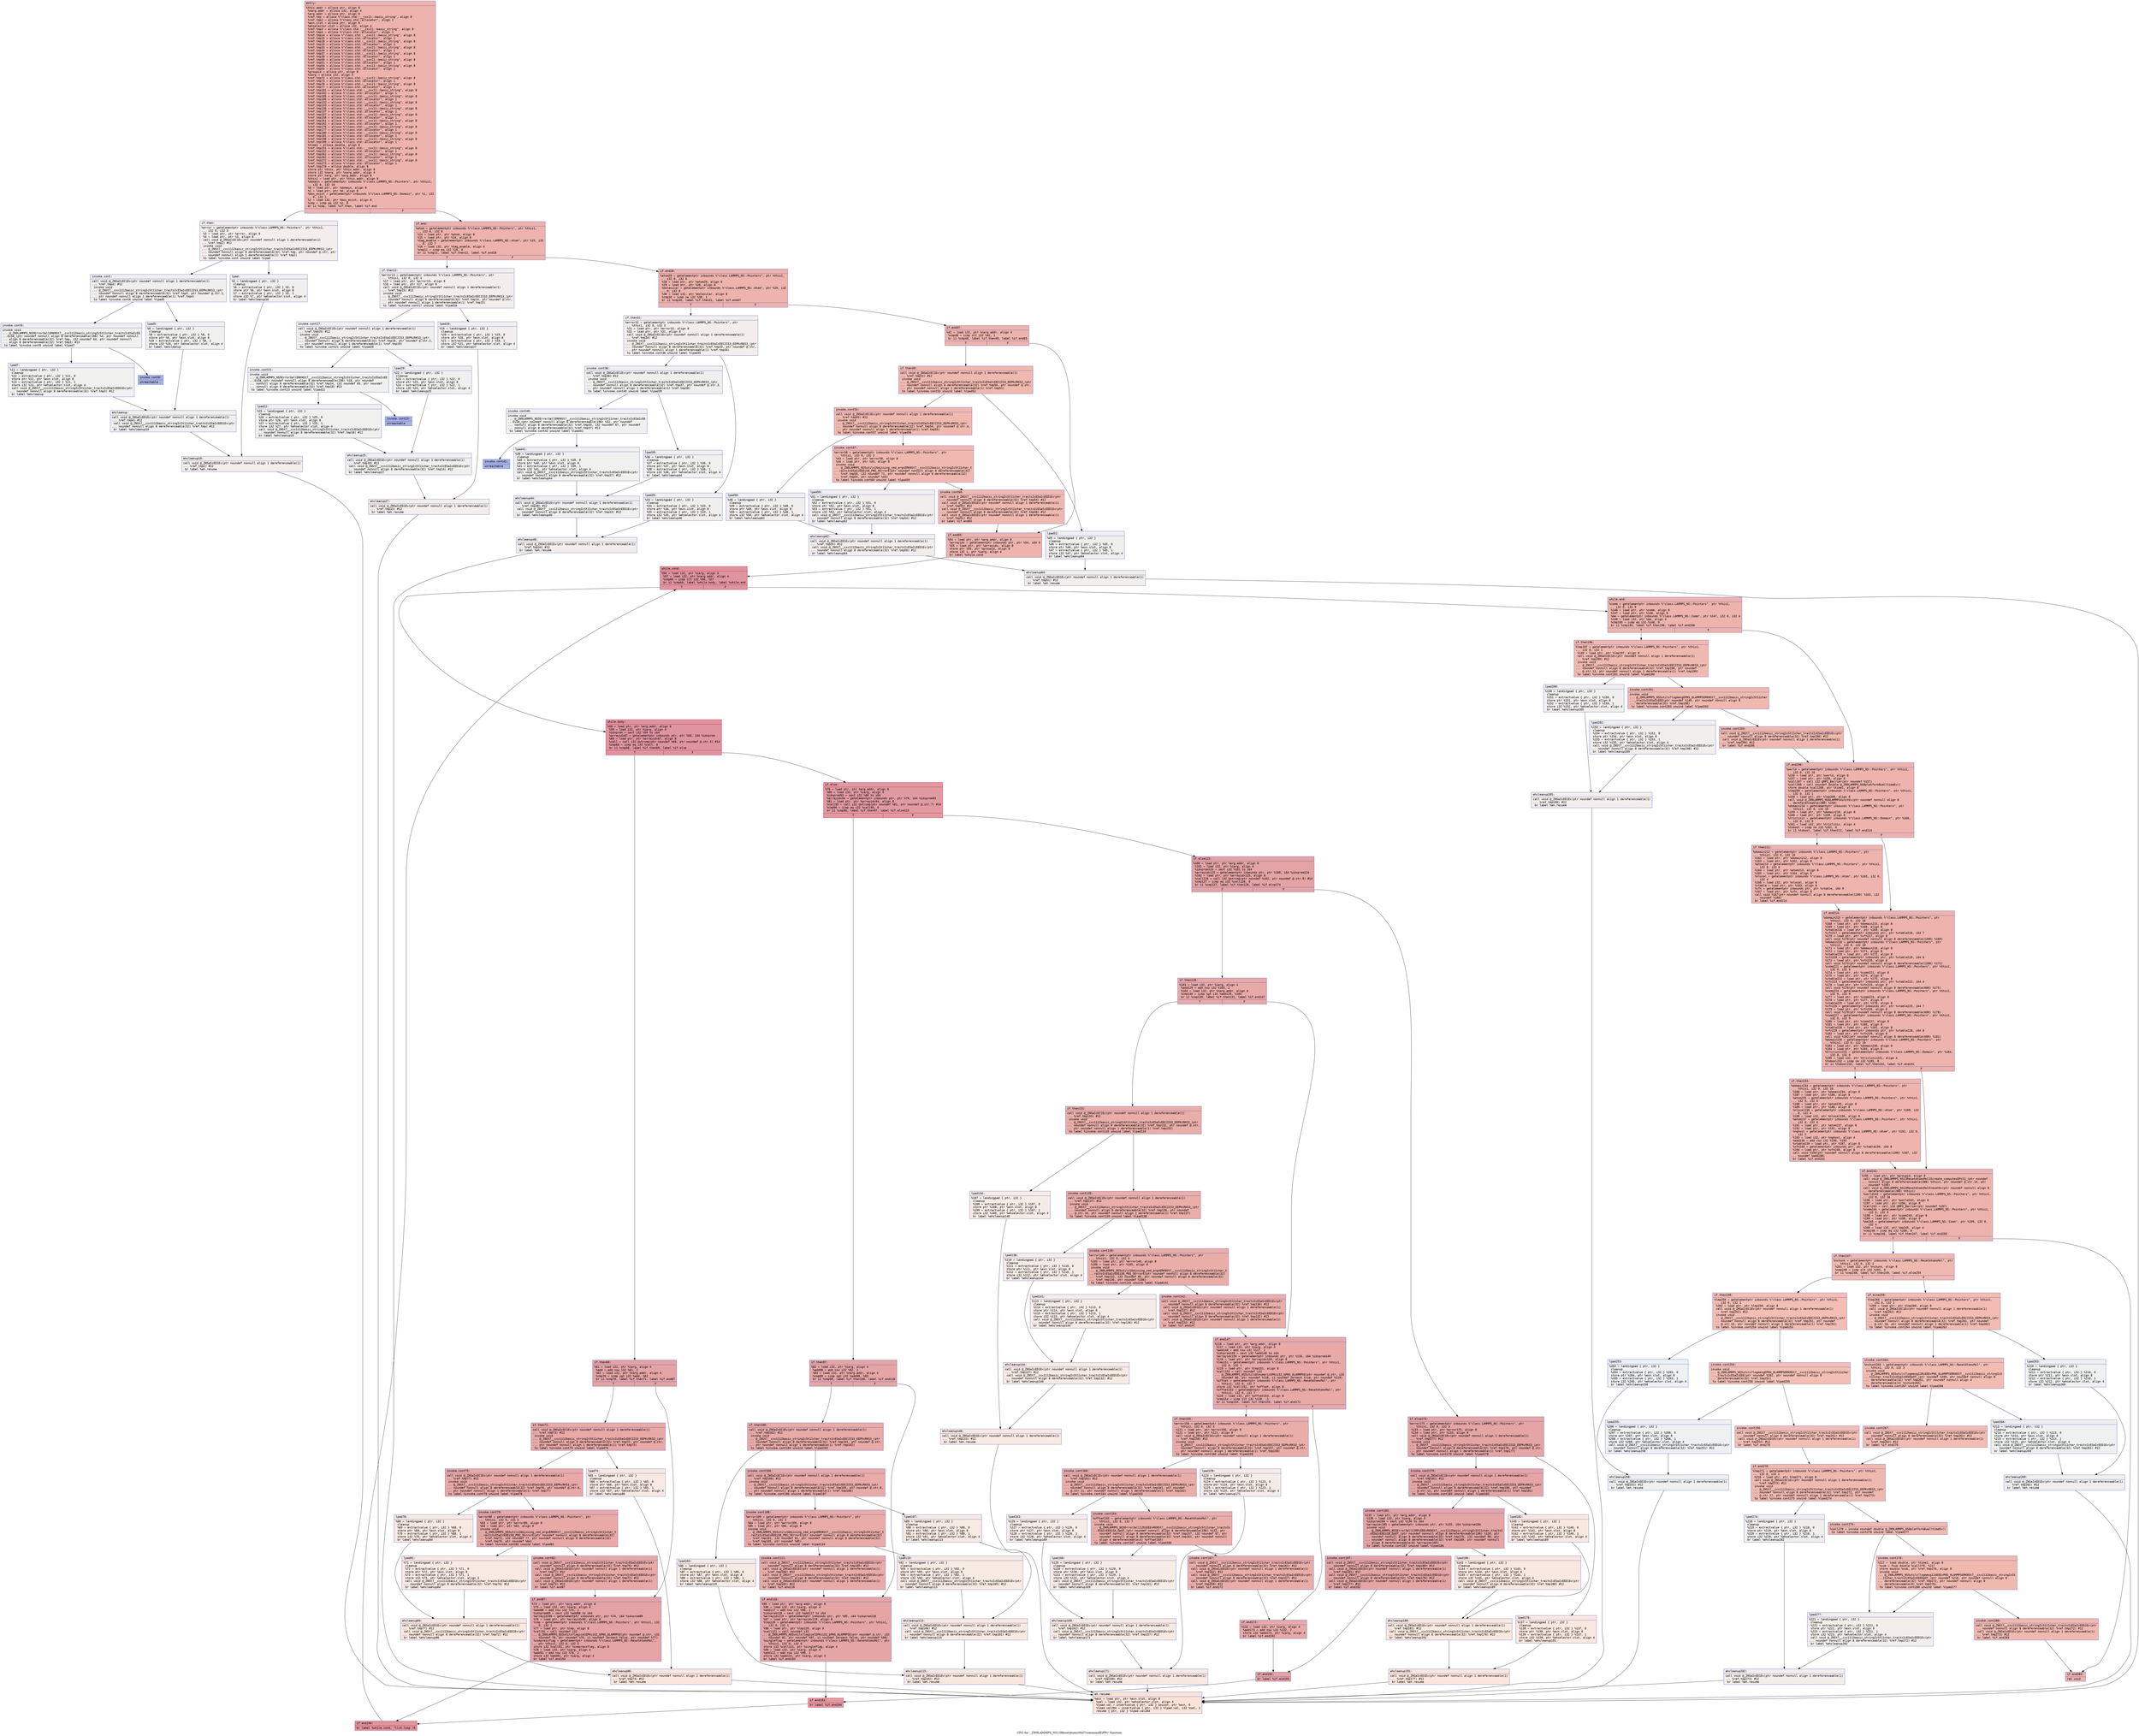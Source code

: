 digraph "CFG for '_ZN9LAMMPS_NS13ResetAtomsMol7commandEiPPc' function" {
	label="CFG for '_ZN9LAMMPS_NS13ResetAtomsMol7commandEiPPc' function";

	Node0x561f352b2ec0 [shape=record,color="#3d50c3ff", style=filled, fillcolor="#d6524470" fontname="Courier",label="{entry:\l|  %this.addr = alloca ptr, align 8\l  %narg.addr = alloca i32, align 4\l  %arg.addr = alloca ptr, align 8\l  %ref.tmp = alloca %\"class.std::__cxx11::basic_string\", align 8\l  %ref.tmp2 = alloca %\"class.std::allocator\", align 1\l  %exn.slot = alloca ptr, align 8\l  %ehselector.slot = alloca i32, align 4\l  %ref.tmp3 = alloca %\"class.std::__cxx11::basic_string\", align 8\l  %ref.tmp4 = alloca %\"class.std::allocator\", align 1\l  %ref.tmp14 = alloca %\"class.std::__cxx11::basic_string\", align 8\l  %ref.tmp15 = alloca %\"class.std::allocator\", align 1\l  %ref.tmp18 = alloca %\"class.std::__cxx11::basic_string\", align 8\l  %ref.tmp19 = alloca %\"class.std::allocator\", align 1\l  %ref.tmp33 = alloca %\"class.std::__cxx11::basic_string\", align 8\l  %ref.tmp34 = alloca %\"class.std::allocator\", align 1\l  %ref.tmp37 = alloca %\"class.std::__cxx11::basic_string\", align 8\l  %ref.tmp38 = alloca %\"class.std::allocator\", align 1\l  %ref.tmp50 = alloca %\"class.std::__cxx11::basic_string\", align 8\l  %ref.tmp51 = alloca %\"class.std::allocator\", align 1\l  %ref.tmp54 = alloca %\"class.std::__cxx11::basic_string\", align 8\l  %ref.tmp55 = alloca %\"class.std::allocator\", align 1\l  %groupid = alloca ptr, align 8\l  %iarg = alloca i32, align 4\l  %ref.tmp72 = alloca %\"class.std::__cxx11::basic_string\", align 8\l  %ref.tmp73 = alloca %\"class.std::allocator\", align 1\l  %ref.tmp76 = alloca %\"class.std::__cxx11::basic_string\", align 8\l  %ref.tmp77 = alloca %\"class.std::allocator\", align 1\l  %ref.tmp101 = alloca %\"class.std::__cxx11::basic_string\", align 8\l  %ref.tmp102 = alloca %\"class.std::allocator\", align 1\l  %ref.tmp105 = alloca %\"class.std::__cxx11::basic_string\", align 8\l  %ref.tmp106 = alloca %\"class.std::allocator\", align 1\l  %ref.tmp132 = alloca %\"class.std::__cxx11::basic_string\", align 8\l  %ref.tmp133 = alloca %\"class.std::allocator\", align 1\l  %ref.tmp136 = alloca %\"class.std::__cxx11::basic_string\", align 8\l  %ref.tmp137 = alloca %\"class.std::allocator\", align 1\l  %ref.tmp157 = alloca %\"class.std::__cxx11::basic_string\", align 8\l  %ref.tmp158 = alloca %\"class.std::allocator\", align 1\l  %ref.tmp161 = alloca %\"class.std::__cxx11::basic_string\", align 8\l  %ref.tmp162 = alloca %\"class.std::allocator\", align 1\l  %ref.tmp176 = alloca %\"class.std::__cxx11::basic_string\", align 8\l  %ref.tmp177 = alloca %\"class.std::allocator\", align 1\l  %ref.tmp180 = alloca %\"class.std::__cxx11::basic_string\", align 8\l  %ref.tmp181 = alloca %\"class.std::allocator\", align 1\l  %ref.tmp198 = alloca %\"class.std::__cxx11::basic_string\", align 8\l  %ref.tmp199 = alloca %\"class.std::allocator\", align 1\l  %time1 = alloca double, align 8\l  %ref.tmp251 = alloca %\"class.std::__cxx11::basic_string\", align 8\l  %ref.tmp252 = alloca %\"class.std::allocator\", align 1\l  %ref.tmp261 = alloca %\"class.std::__cxx11::basic_string\", align 8\l  %ref.tmp262 = alloca %\"class.std::allocator\", align 1\l  %ref.tmp272 = alloca %\"class.std::__cxx11::basic_string\", align 8\l  %ref.tmp273 = alloca %\"class.std::allocator\", align 1\l  %ref.tmp276 = alloca double, align 8\l  store ptr %this, ptr %this.addr, align 8\l  store i32 %narg, ptr %narg.addr, align 4\l  store ptr %arg, ptr %arg.addr, align 8\l  %this1 = load ptr, ptr %this.addr, align 8\l  %domain = getelementptr inbounds %\"class.LAMMPS_NS::Pointers\", ptr %this1,\l... i32 0, i32 10\l  %0 = load ptr, ptr %domain, align 8\l  %1 = load ptr, ptr %0, align 8\l  %box_exist = getelementptr inbounds %\"class.LAMMPS_NS::Domain\", ptr %1, i32\l... 0, i32 1\l  %2 = load i32, ptr %box_exist, align 8\l  %cmp = icmp eq i32 %2, 0\l  br i1 %cmp, label %if.then, label %if.end\l|{<s0>T|<s1>F}}"];
	Node0x561f352b2ec0:s0 -> Node0x561f352b6120[tooltip="entry -> if.then\nProbability 0.00%" ];
	Node0x561f352b2ec0:s1 -> Node0x561f352b6190[tooltip="entry -> if.end\nProbability 100.00%" ];
	Node0x561f352b6120 [shape=record,color="#3d50c3ff", style=filled, fillcolor="#e5d8d170" fontname="Courier",label="{if.then:\l|  %error = getelementptr inbounds %\"class.LAMMPS_NS::Pointers\", ptr %this1,\l... i32 0, i32 3\l  %3 = load ptr, ptr %error, align 8\l  %4 = load ptr, ptr %3, align 8\l  call void @_ZNSaIcEC1Ev(ptr noundef nonnull align 1 dereferenceable(1)\l... %ref.tmp2) #12\l  invoke void\l... @_ZNSt7__cxx1112basic_stringIcSt11char_traitsIcESaIcEEC2IS3_EEPKcRKS3_(ptr\l... noundef nonnull align 8 dereferenceable(32) %ref.tmp, ptr noundef @.str, ptr\l... noundef nonnull align 1 dereferenceable(1) %ref.tmp2)\l          to label %invoke.cont unwind label %lpad\l}"];
	Node0x561f352b6120 -> Node0x561f352b6690[tooltip="if.then -> invoke.cont\nProbability 50.00%" ];
	Node0x561f352b6120 -> Node0x561f352b6710[tooltip="if.then -> lpad\nProbability 50.00%" ];
	Node0x561f352b6690 [shape=record,color="#3d50c3ff", style=filled, fillcolor="#e0dbd870" fontname="Courier",label="{invoke.cont:\l|  call void @_ZNSaIcEC1Ev(ptr noundef nonnull align 1 dereferenceable(1)\l... %ref.tmp4) #12\l  invoke void\l... @_ZNSt7__cxx1112basic_stringIcSt11char_traitsIcESaIcEEC2IS3_EEPKcRKS3_(ptr\l... noundef nonnull align 8 dereferenceable(32) %ref.tmp3, ptr noundef @.str.1,\l... ptr noundef nonnull align 1 dereferenceable(1) %ref.tmp4)\l          to label %invoke.cont6 unwind label %lpad5\l}"];
	Node0x561f352b6690 -> Node0x561f352b6aa0[tooltip="invoke.cont -> invoke.cont6\nProbability 50.00%" ];
	Node0x561f352b6690 -> Node0x561f352b6af0[tooltip="invoke.cont -> lpad5\nProbability 50.00%" ];
	Node0x561f352b6aa0 [shape=record,color="#3d50c3ff", style=filled, fillcolor="#dedcdb70" fontname="Courier",label="{invoke.cont6:\l|  invoke void\l... @_ZN9LAMMPS_NS5Error3allERKNSt7__cxx1112basic_stringIcSt11char_traitsIcESaIcEE\l...EiS8_(ptr noundef nonnull align 8 dereferenceable(196) %4, ptr noundef nonnull\l... align 8 dereferenceable(32) %ref.tmp, i32 noundef 64, ptr noundef nonnull\l... align 8 dereferenceable(32) %ref.tmp3) #13\l          to label %invoke.cont8 unwind label %lpad7\l}"];
	Node0x561f352b6aa0 -> Node0x561f352b6a50[tooltip="invoke.cont6 -> invoke.cont8\nProbability 0.00%" ];
	Node0x561f352b6aa0 -> Node0x561f352b6d50[tooltip="invoke.cont6 -> lpad7\nProbability 100.00%" ];
	Node0x561f352b6a50 [shape=record,color="#3d50c3ff", style=filled, fillcolor="#3d50c370" fontname="Courier",label="{invoke.cont8:\l|  unreachable\l}"];
	Node0x561f352b6710 [shape=record,color="#3d50c3ff", style=filled, fillcolor="#e0dbd870" fontname="Courier",label="{lpad:\l|  %5 = landingpad \{ ptr, i32 \}\l          cleanup\l  %6 = extractvalue \{ ptr, i32 \} %5, 0\l  store ptr %6, ptr %exn.slot, align 8\l  %7 = extractvalue \{ ptr, i32 \} %5, 1\l  store i32 %7, ptr %ehselector.slot, align 4\l  br label %ehcleanup10\l}"];
	Node0x561f352b6710 -> Node0x561f352b73f0[tooltip="lpad -> ehcleanup10\nProbability 100.00%" ];
	Node0x561f352b6af0 [shape=record,color="#3d50c3ff", style=filled, fillcolor="#dedcdb70" fontname="Courier",label="{lpad5:\l|  %8 = landingpad \{ ptr, i32 \}\l          cleanup\l  %9 = extractvalue \{ ptr, i32 \} %8, 0\l  store ptr %9, ptr %exn.slot, align 8\l  %10 = extractvalue \{ ptr, i32 \} %8, 1\l  store i32 %10, ptr %ehselector.slot, align 4\l  br label %ehcleanup\l}"];
	Node0x561f352b6af0 -> Node0x561f352b76d0[tooltip="lpad5 -> ehcleanup\nProbability 100.00%" ];
	Node0x561f352b6d50 [shape=record,color="#3d50c3ff", style=filled, fillcolor="#dedcdb70" fontname="Courier",label="{lpad7:\l|  %11 = landingpad \{ ptr, i32 \}\l          cleanup\l  %12 = extractvalue \{ ptr, i32 \} %11, 0\l  store ptr %12, ptr %exn.slot, align 8\l  %13 = extractvalue \{ ptr, i32 \} %11, 1\l  store i32 %13, ptr %ehselector.slot, align 4\l  call void @_ZNSt7__cxx1112basic_stringIcSt11char_traitsIcESaIcEED1Ev(ptr\l... noundef nonnull align 8 dereferenceable(32) %ref.tmp3) #12\l  br label %ehcleanup\l}"];
	Node0x561f352b6d50 -> Node0x561f352b76d0[tooltip="lpad7 -> ehcleanup\nProbability 100.00%" ];
	Node0x561f352b76d0 [shape=record,color="#3d50c3ff", style=filled, fillcolor="#e0dbd870" fontname="Courier",label="{ehcleanup:\l|  call void @_ZNSaIcED1Ev(ptr noundef nonnull align 1 dereferenceable(1)\l... %ref.tmp4) #12\l  call void @_ZNSt7__cxx1112basic_stringIcSt11char_traitsIcESaIcEED1Ev(ptr\l... noundef nonnull align 8 dereferenceable(32) %ref.tmp) #12\l  br label %ehcleanup10\l}"];
	Node0x561f352b76d0 -> Node0x561f352b73f0[tooltip="ehcleanup -> ehcleanup10\nProbability 100.00%" ];
	Node0x561f352b73f0 [shape=record,color="#3d50c3ff", style=filled, fillcolor="#e5d8d170" fontname="Courier",label="{ehcleanup10:\l|  call void @_ZNSaIcED1Ev(ptr noundef nonnull align 1 dereferenceable(1)\l... %ref.tmp2) #12\l  br label %eh.resume\l}"];
	Node0x561f352b73f0 -> Node0x561f352b8000[tooltip="ehcleanup10 -> eh.resume\nProbability 100.00%" ];
	Node0x561f352b6190 [shape=record,color="#3d50c3ff", style=filled, fillcolor="#d6524470" fontname="Courier",label="{if.end:\l|  %atom = getelementptr inbounds %\"class.LAMMPS_NS::Pointers\", ptr %this1,\l... i32 0, i32 6\l  %14 = load ptr, ptr %atom, align 8\l  %15 = load ptr, ptr %14, align 8\l  %tag_enable = getelementptr inbounds %\"class.LAMMPS_NS::Atom\", ptr %15, i32\l... 0, i32 7\l  %16 = load i32, ptr %tag_enable, align 4\l  %cmp11 = icmp eq i32 %16, 0\l  br i1 %cmp11, label %if.then12, label %if.end28\l|{<s0>T|<s1>F}}"];
	Node0x561f352b6190:s0 -> Node0x561f352b84a0[tooltip="if.end -> if.then12\nProbability 0.00%" ];
	Node0x561f352b6190:s1 -> Node0x561f352b8520[tooltip="if.end -> if.end28\nProbability 100.00%" ];
	Node0x561f352b84a0 [shape=record,color="#3d50c3ff", style=filled, fillcolor="#e5d8d170" fontname="Courier",label="{if.then12:\l|  %error13 = getelementptr inbounds %\"class.LAMMPS_NS::Pointers\", ptr\l... %this1, i32 0, i32 3\l  %17 = load ptr, ptr %error13, align 8\l  %18 = load ptr, ptr %17, align 8\l  call void @_ZNSaIcEC1Ev(ptr noundef nonnull align 1 dereferenceable(1)\l... %ref.tmp15) #12\l  invoke void\l... @_ZNSt7__cxx1112basic_stringIcSt11char_traitsIcESaIcEEC2IS3_EEPKcRKS3_(ptr\l... noundef nonnull align 8 dereferenceable(32) %ref.tmp14, ptr noundef @.str,\l... ptr noundef nonnull align 1 dereferenceable(1) %ref.tmp15)\l          to label %invoke.cont17 unwind label %lpad16\l}"];
	Node0x561f352b84a0 -> Node0x561f352b07c0[tooltip="if.then12 -> invoke.cont17\nProbability 50.00%" ];
	Node0x561f352b84a0 -> Node0x561f352b0840[tooltip="if.then12 -> lpad16\nProbability 50.00%" ];
	Node0x561f352b07c0 [shape=record,color="#3d50c3ff", style=filled, fillcolor="#e0dbd870" fontname="Courier",label="{invoke.cont17:\l|  call void @_ZNSaIcEC1Ev(ptr noundef nonnull align 1 dereferenceable(1)\l... %ref.tmp19) #12\l  invoke void\l... @_ZNSt7__cxx1112basic_stringIcSt11char_traitsIcESaIcEEC2IS3_EEPKcRKS3_(ptr\l... noundef nonnull align 8 dereferenceable(32) %ref.tmp18, ptr noundef @.str.2,\l... ptr noundef nonnull align 1 dereferenceable(1) %ref.tmp19)\l          to label %invoke.cont21 unwind label %lpad20\l}"];
	Node0x561f352b07c0 -> Node0x561f352b0bc0[tooltip="invoke.cont17 -> invoke.cont21\nProbability 50.00%" ];
	Node0x561f352b07c0 -> Node0x561f352b0c10[tooltip="invoke.cont17 -> lpad20\nProbability 50.00%" ];
	Node0x561f352b0bc0 [shape=record,color="#3d50c3ff", style=filled, fillcolor="#dedcdb70" fontname="Courier",label="{invoke.cont21:\l|  invoke void\l... @_ZN9LAMMPS_NS5Error3allERKNSt7__cxx1112basic_stringIcSt11char_traitsIcESaIcEE\l...EiS8_(ptr noundef nonnull align 8 dereferenceable(196) %18, ptr noundef\l... nonnull align 8 dereferenceable(32) %ref.tmp14, i32 noundef 65, ptr noundef\l... nonnull align 8 dereferenceable(32) %ref.tmp18) #13\l          to label %invoke.cont23 unwind label %lpad22\l}"];
	Node0x561f352b0bc0 -> Node0x561f352b0b70[tooltip="invoke.cont21 -> invoke.cont23\nProbability 0.00%" ];
	Node0x561f352b0bc0 -> Node0x561f352b0f30[tooltip="invoke.cont21 -> lpad22\nProbability 100.00%" ];
	Node0x561f352b0b70 [shape=record,color="#3d50c3ff", style=filled, fillcolor="#3d50c370" fontname="Courier",label="{invoke.cont23:\l|  unreachable\l}"];
	Node0x561f352b0840 [shape=record,color="#3d50c3ff", style=filled, fillcolor="#e0dbd870" fontname="Courier",label="{lpad16:\l|  %19 = landingpad \{ ptr, i32 \}\l          cleanup\l  %20 = extractvalue \{ ptr, i32 \} %19, 0\l  store ptr %20, ptr %exn.slot, align 8\l  %21 = extractvalue \{ ptr, i32 \} %19, 1\l  store i32 %21, ptr %ehselector.slot, align 4\l  br label %ehcleanup27\l}"];
	Node0x561f352b0840 -> Node0x561f352ba780[tooltip="lpad16 -> ehcleanup27\nProbability 100.00%" ];
	Node0x561f352b0c10 [shape=record,color="#3d50c3ff", style=filled, fillcolor="#dedcdb70" fontname="Courier",label="{lpad20:\l|  %22 = landingpad \{ ptr, i32 \}\l          cleanup\l  %23 = extractvalue \{ ptr, i32 \} %22, 0\l  store ptr %23, ptr %exn.slot, align 8\l  %24 = extractvalue \{ ptr, i32 \} %22, 1\l  store i32 %24, ptr %ehselector.slot, align 4\l  br label %ehcleanup25\l}"];
	Node0x561f352b0c10 -> Node0x561f352baaa0[tooltip="lpad20 -> ehcleanup25\nProbability 100.00%" ];
	Node0x561f352b0f30 [shape=record,color="#3d50c3ff", style=filled, fillcolor="#dedcdb70" fontname="Courier",label="{lpad22:\l|  %25 = landingpad \{ ptr, i32 \}\l          cleanup\l  %26 = extractvalue \{ ptr, i32 \} %25, 0\l  store ptr %26, ptr %exn.slot, align 8\l  %27 = extractvalue \{ ptr, i32 \} %25, 1\l  store i32 %27, ptr %ehselector.slot, align 4\l  call void @_ZNSt7__cxx1112basic_stringIcSt11char_traitsIcESaIcEED1Ev(ptr\l... noundef nonnull align 8 dereferenceable(32) %ref.tmp18) #12\l  br label %ehcleanup25\l}"];
	Node0x561f352b0f30 -> Node0x561f352baaa0[tooltip="lpad22 -> ehcleanup25\nProbability 100.00%" ];
	Node0x561f352baaa0 [shape=record,color="#3d50c3ff", style=filled, fillcolor="#e0dbd870" fontname="Courier",label="{ehcleanup25:\l|  call void @_ZNSaIcED1Ev(ptr noundef nonnull align 1 dereferenceable(1)\l... %ref.tmp19) #12\l  call void @_ZNSt7__cxx1112basic_stringIcSt11char_traitsIcESaIcEED1Ev(ptr\l... noundef nonnull align 8 dereferenceable(32) %ref.tmp14) #12\l  br label %ehcleanup27\l}"];
	Node0x561f352baaa0 -> Node0x561f352ba780[tooltip="ehcleanup25 -> ehcleanup27\nProbability 100.00%" ];
	Node0x561f352ba780 [shape=record,color="#3d50c3ff", style=filled, fillcolor="#e5d8d170" fontname="Courier",label="{ehcleanup27:\l|  call void @_ZNSaIcED1Ev(ptr noundef nonnull align 1 dereferenceable(1)\l... %ref.tmp15) #12\l  br label %eh.resume\l}"];
	Node0x561f352ba780 -> Node0x561f352b8000[tooltip="ehcleanup27 -> eh.resume\nProbability 100.00%" ];
	Node0x561f352b8520 [shape=record,color="#3d50c3ff", style=filled, fillcolor="#d6524470" fontname="Courier",label="{if.end28:\l|  %atom29 = getelementptr inbounds %\"class.LAMMPS_NS::Pointers\", ptr %this1,\l... i32 0, i32 6\l  %28 = load ptr, ptr %atom29, align 8\l  %29 = load ptr, ptr %28, align 8\l  %molecular = getelementptr inbounds %\"class.LAMMPS_NS::Atom\", ptr %29, i32\l... 0, i32 8\l  %30 = load i32, ptr %molecular, align 8\l  %cmp30 = icmp ne i32 %30, 1\l  br i1 %cmp30, label %if.then31, label %if.end47\l|{<s0>T|<s1>F}}"];
	Node0x561f352b8520:s0 -> Node0x561f352bb7a0[tooltip="if.end28 -> if.then31\nProbability 0.00%" ];
	Node0x561f352b8520:s1 -> Node0x561f352bb820[tooltip="if.end28 -> if.end47\nProbability 100.00%" ];
	Node0x561f352bb7a0 [shape=record,color="#3d50c3ff", style=filled, fillcolor="#e5d8d170" fontname="Courier",label="{if.then31:\l|  %error32 = getelementptr inbounds %\"class.LAMMPS_NS::Pointers\", ptr\l... %this1, i32 0, i32 3\l  %31 = load ptr, ptr %error32, align 8\l  %32 = load ptr, ptr %31, align 8\l  call void @_ZNSaIcEC1Ev(ptr noundef nonnull align 1 dereferenceable(1)\l... %ref.tmp34) #12\l  invoke void\l... @_ZNSt7__cxx1112basic_stringIcSt11char_traitsIcESaIcEEC2IS3_EEPKcRKS3_(ptr\l... noundef nonnull align 8 dereferenceable(32) %ref.tmp33, ptr noundef @.str,\l... ptr noundef nonnull align 1 dereferenceable(1) %ref.tmp34)\l          to label %invoke.cont36 unwind label %lpad35\l}"];
	Node0x561f352bb7a0 -> Node0x561f352bbcb0[tooltip="if.then31 -> invoke.cont36\nProbability 50.00%" ];
	Node0x561f352bb7a0 -> Node0x561f352bbd30[tooltip="if.then31 -> lpad35\nProbability 50.00%" ];
	Node0x561f352bbcb0 [shape=record,color="#3d50c3ff", style=filled, fillcolor="#e0dbd870" fontname="Courier",label="{invoke.cont36:\l|  call void @_ZNSaIcEC1Ev(ptr noundef nonnull align 1 dereferenceable(1)\l... %ref.tmp38) #12\l  invoke void\l... @_ZNSt7__cxx1112basic_stringIcSt11char_traitsIcESaIcEEC2IS3_EEPKcRKS3_(ptr\l... noundef nonnull align 8 dereferenceable(32) %ref.tmp37, ptr noundef @.str.3,\l... ptr noundef nonnull align 1 dereferenceable(1) %ref.tmp38)\l          to label %invoke.cont40 unwind label %lpad39\l}"];
	Node0x561f352bbcb0 -> Node0x561f352bc050[tooltip="invoke.cont36 -> invoke.cont40\nProbability 50.00%" ];
	Node0x561f352bbcb0 -> Node0x561f352bc0a0[tooltip="invoke.cont36 -> lpad39\nProbability 50.00%" ];
	Node0x561f352bc050 [shape=record,color="#3d50c3ff", style=filled, fillcolor="#dedcdb70" fontname="Courier",label="{invoke.cont40:\l|  invoke void\l... @_ZN9LAMMPS_NS5Error3allERKNSt7__cxx1112basic_stringIcSt11char_traitsIcESaIcEE\l...EiS8_(ptr noundef nonnull align 8 dereferenceable(196) %32, ptr noundef\l... nonnull align 8 dereferenceable(32) %ref.tmp33, i32 noundef 67, ptr noundef\l... nonnull align 8 dereferenceable(32) %ref.tmp37) #13\l          to label %invoke.cont42 unwind label %lpad41\l}"];
	Node0x561f352bc050 -> Node0x561f352bc000[tooltip="invoke.cont40 -> invoke.cont42\nProbability 0.00%" ];
	Node0x561f352bc050 -> Node0x561f352b5150[tooltip="invoke.cont40 -> lpad41\nProbability 100.00%" ];
	Node0x561f352bc000 [shape=record,color="#3d50c3ff", style=filled, fillcolor="#3d50c370" fontname="Courier",label="{invoke.cont42:\l|  unreachable\l}"];
	Node0x561f352bbd30 [shape=record,color="#3d50c3ff", style=filled, fillcolor="#e0dbd870" fontname="Courier",label="{lpad35:\l|  %33 = landingpad \{ ptr, i32 \}\l          cleanup\l  %34 = extractvalue \{ ptr, i32 \} %33, 0\l  store ptr %34, ptr %exn.slot, align 8\l  %35 = extractvalue \{ ptr, i32 \} %33, 1\l  store i32 %35, ptr %ehselector.slot, align 4\l  br label %ehcleanup46\l}"];
	Node0x561f352bbd30 -> Node0x561f352b54b0[tooltip="lpad35 -> ehcleanup46\nProbability 100.00%" ];
	Node0x561f352bc0a0 [shape=record,color="#3d50c3ff", style=filled, fillcolor="#dedcdb70" fontname="Courier",label="{lpad39:\l|  %36 = landingpad \{ ptr, i32 \}\l          cleanup\l  %37 = extractvalue \{ ptr, i32 \} %36, 0\l  store ptr %37, ptr %exn.slot, align 8\l  %38 = extractvalue \{ ptr, i32 \} %36, 1\l  store i32 %38, ptr %ehselector.slot, align 4\l  br label %ehcleanup44\l}"];
	Node0x561f352bc0a0 -> Node0x561f352bd270[tooltip="lpad39 -> ehcleanup44\nProbability 100.00%" ];
	Node0x561f352b5150 [shape=record,color="#3d50c3ff", style=filled, fillcolor="#dedcdb70" fontname="Courier",label="{lpad41:\l|  %39 = landingpad \{ ptr, i32 \}\l          cleanup\l  %40 = extractvalue \{ ptr, i32 \} %39, 0\l  store ptr %40, ptr %exn.slot, align 8\l  %41 = extractvalue \{ ptr, i32 \} %39, 1\l  store i32 %41, ptr %ehselector.slot, align 4\l  call void @_ZNSt7__cxx1112basic_stringIcSt11char_traitsIcESaIcEED1Ev(ptr\l... noundef nonnull align 8 dereferenceable(32) %ref.tmp37) #12\l  br label %ehcleanup44\l}"];
	Node0x561f352b5150 -> Node0x561f352bd270[tooltip="lpad41 -> ehcleanup44\nProbability 100.00%" ];
	Node0x561f352bd270 [shape=record,color="#3d50c3ff", style=filled, fillcolor="#e0dbd870" fontname="Courier",label="{ehcleanup44:\l|  call void @_ZNSaIcED1Ev(ptr noundef nonnull align 1 dereferenceable(1)\l... %ref.tmp38) #12\l  call void @_ZNSt7__cxx1112basic_stringIcSt11char_traitsIcESaIcEED1Ev(ptr\l... noundef nonnull align 8 dereferenceable(32) %ref.tmp33) #12\l  br label %ehcleanup46\l}"];
	Node0x561f352bd270 -> Node0x561f352b54b0[tooltip="ehcleanup44 -> ehcleanup46\nProbability 100.00%" ];
	Node0x561f352b54b0 [shape=record,color="#3d50c3ff", style=filled, fillcolor="#e5d8d170" fontname="Courier",label="{ehcleanup46:\l|  call void @_ZNSaIcED1Ev(ptr noundef nonnull align 1 dereferenceable(1)\l... %ref.tmp34) #12\l  br label %eh.resume\l}"];
	Node0x561f352b54b0 -> Node0x561f352b8000[tooltip="ehcleanup46 -> eh.resume\nProbability 100.00%" ];
	Node0x561f352bb820 [shape=record,color="#3d50c3ff", style=filled, fillcolor="#d6524470" fontname="Courier",label="{if.end47:\l|  %42 = load i32, ptr %narg.addr, align 4\l  %cmp48 = icmp slt i32 %42, 1\l  br i1 %cmp48, label %if.then49, label %if.end65\l|{<s0>T|<s1>F}}"];
	Node0x561f352bb820:s0 -> Node0x561f352bdca0[tooltip="if.end47 -> if.then49\nProbability 37.50%" ];
	Node0x561f352bb820:s1 -> Node0x561f352bdcf0[tooltip="if.end47 -> if.end65\nProbability 62.50%" ];
	Node0x561f352bdca0 [shape=record,color="#3d50c3ff", style=filled, fillcolor="#de614d70" fontname="Courier",label="{if.then49:\l|  call void @_ZNSaIcEC1Ev(ptr noundef nonnull align 1 dereferenceable(1)\l... %ref.tmp51) #12\l  invoke void\l... @_ZNSt7__cxx1112basic_stringIcSt11char_traitsIcESaIcEEC2IS3_EEPKcRKS3_(ptr\l... noundef nonnull align 8 dereferenceable(32) %ref.tmp50, ptr noundef @.str,\l... ptr noundef nonnull align 1 dereferenceable(1) %ref.tmp51)\l          to label %invoke.cont53 unwind label %lpad52\l}"];
	Node0x561f352bdca0 -> Node0x561f352bdfa0[tooltip="if.then49 -> invoke.cont53\nProbability 100.00%" ];
	Node0x561f352bdca0 -> Node0x561f352be020[tooltip="if.then49 -> lpad52\nProbability 0.00%" ];
	Node0x561f352bdfa0 [shape=record,color="#3d50c3ff", style=filled, fillcolor="#de614d70" fontname="Courier",label="{invoke.cont53:\l|  call void @_ZNSaIcEC1Ev(ptr noundef nonnull align 1 dereferenceable(1)\l... %ref.tmp55) #12\l  invoke void\l... @_ZNSt7__cxx1112basic_stringIcSt11char_traitsIcESaIcEEC2IS3_EEPKcRKS3_(ptr\l... noundef nonnull align 8 dereferenceable(32) %ref.tmp54, ptr noundef @.str.4,\l... ptr noundef nonnull align 1 dereferenceable(1) %ref.tmp55)\l          to label %invoke.cont57 unwind label %lpad56\l}"];
	Node0x561f352bdfa0 -> Node0x561f352be340[tooltip="invoke.cont53 -> invoke.cont57\nProbability 100.00%" ];
	Node0x561f352bdfa0 -> Node0x561f352be390[tooltip="invoke.cont53 -> lpad56\nProbability 0.00%" ];
	Node0x561f352be340 [shape=record,color="#3d50c3ff", style=filled, fillcolor="#de614d70" fontname="Courier",label="{invoke.cont57:\l|  %error58 = getelementptr inbounds %\"class.LAMMPS_NS::Pointers\", ptr\l... %this1, i32 0, i32 3\l  %43 = load ptr, ptr %error58, align 8\l  %44 = load ptr, ptr %43, align 8\l  invoke void\l... @_ZN9LAMMPS_NS5utils16missing_cmd_argsERKNSt7__cxx1112basic_stringIcSt11char_t\l...raitsIcESaIcEEEiS8_PNS_5ErrorE(ptr noundef nonnull align 8 dereferenceable(32)\l... %ref.tmp50, i32 noundef 71, ptr noundef nonnull align 8 dereferenceable(32)\l... %ref.tmp54, ptr noundef %44)\l          to label %invoke.cont60 unwind label %lpad59\l}"];
	Node0x561f352be340 -> Node0x561f352be2f0[tooltip="invoke.cont57 -> invoke.cont60\nProbability 100.00%" ];
	Node0x561f352be340 -> Node0x561f352be830[tooltip="invoke.cont57 -> lpad59\nProbability 0.00%" ];
	Node0x561f352be2f0 [shape=record,color="#3d50c3ff", style=filled, fillcolor="#de614d70" fontname="Courier",label="{invoke.cont60:\l|  call void @_ZNSt7__cxx1112basic_stringIcSt11char_traitsIcESaIcEED1Ev(ptr\l... noundef nonnull align 8 dereferenceable(32) %ref.tmp54) #12\l  call void @_ZNSaIcED1Ev(ptr noundef nonnull align 1 dereferenceable(1)\l... %ref.tmp55) #12\l  call void @_ZNSt7__cxx1112basic_stringIcSt11char_traitsIcESaIcEED1Ev(ptr\l... noundef nonnull align 8 dereferenceable(32) %ref.tmp50) #12\l  call void @_ZNSaIcED1Ev(ptr noundef nonnull align 1 dereferenceable(1)\l... %ref.tmp51) #12\l  br label %if.end65\l}"];
	Node0x561f352be2f0 -> Node0x561f352bdcf0[tooltip="invoke.cont60 -> if.end65\nProbability 100.00%" ];
	Node0x561f352be020 [shape=record,color="#3d50c3ff", style=filled, fillcolor="#e0dbd870" fontname="Courier",label="{lpad52:\l|  %45 = landingpad \{ ptr, i32 \}\l          cleanup\l  %46 = extractvalue \{ ptr, i32 \} %45, 0\l  store ptr %46, ptr %exn.slot, align 8\l  %47 = extractvalue \{ ptr, i32 \} %45, 1\l  store i32 %47, ptr %ehselector.slot, align 4\l  br label %ehcleanup64\l}"];
	Node0x561f352be020 -> Node0x561f352bfb40[tooltip="lpad52 -> ehcleanup64\nProbability 100.00%" ];
	Node0x561f352be390 [shape=record,color="#3d50c3ff", style=filled, fillcolor="#e0dbd870" fontname="Courier",label="{lpad56:\l|  %48 = landingpad \{ ptr, i32 \}\l          cleanup\l  %49 = extractvalue \{ ptr, i32 \} %48, 0\l  store ptr %49, ptr %exn.slot, align 8\l  %50 = extractvalue \{ ptr, i32 \} %48, 1\l  store i32 %50, ptr %ehselector.slot, align 4\l  br label %ehcleanup62\l}"];
	Node0x561f352be390 -> Node0x561f352bfeb0[tooltip="lpad56 -> ehcleanup62\nProbability 100.00%" ];
	Node0x561f352be830 [shape=record,color="#3d50c3ff", style=filled, fillcolor="#e0dbd870" fontname="Courier",label="{lpad59:\l|  %51 = landingpad \{ ptr, i32 \}\l          cleanup\l  %52 = extractvalue \{ ptr, i32 \} %51, 0\l  store ptr %52, ptr %exn.slot, align 8\l  %53 = extractvalue \{ ptr, i32 \} %51, 1\l  store i32 %53, ptr %ehselector.slot, align 4\l  call void @_ZNSt7__cxx1112basic_stringIcSt11char_traitsIcESaIcEED1Ev(ptr\l... noundef nonnull align 8 dereferenceable(32) %ref.tmp54) #12\l  br label %ehcleanup62\l}"];
	Node0x561f352be830 -> Node0x561f352bfeb0[tooltip="lpad59 -> ehcleanup62\nProbability 100.00%" ];
	Node0x561f352bfeb0 [shape=record,color="#3d50c3ff", style=filled, fillcolor="#e3d9d370" fontname="Courier",label="{ehcleanup62:\l|  call void @_ZNSaIcED1Ev(ptr noundef nonnull align 1 dereferenceable(1)\l... %ref.tmp55) #12\l  call void @_ZNSt7__cxx1112basic_stringIcSt11char_traitsIcESaIcEED1Ev(ptr\l... noundef nonnull align 8 dereferenceable(32) %ref.tmp50) #12\l  br label %ehcleanup64\l}"];
	Node0x561f352bfeb0 -> Node0x561f352bfb40[tooltip="ehcleanup62 -> ehcleanup64\nProbability 100.00%" ];
	Node0x561f352bfb40 [shape=record,color="#3d50c3ff", style=filled, fillcolor="#e5d8d170" fontname="Courier",label="{ehcleanup64:\l|  call void @_ZNSaIcED1Ev(ptr noundef nonnull align 1 dereferenceable(1)\l... %ref.tmp51) #12\l  br label %eh.resume\l}"];
	Node0x561f352bfb40 -> Node0x561f352b8000[tooltip="ehcleanup64 -> eh.resume\nProbability 100.00%" ];
	Node0x561f352bdcf0 [shape=record,color="#3d50c3ff", style=filled, fillcolor="#d6524470" fontname="Courier",label="{if.end65:\l|  %54 = load ptr, ptr %arg.addr, align 8\l  %arrayidx = getelementptr inbounds ptr, ptr %54, i64 0\l  %55 = load ptr, ptr %arrayidx, align 8\l  store ptr %55, ptr %groupid, align 8\l  store i32 1, ptr %iarg, align 4\l  br label %while.cond\l}"];
	Node0x561f352bdcf0 -> Node0x561f352c0a90[tooltip="if.end65 -> while.cond\nProbability 100.00%" ];
	Node0x561f352c0a90 [shape=record,color="#b70d28ff", style=filled, fillcolor="#b70d2870" fontname="Courier",label="{while.cond:\l|  %56 = load i32, ptr %iarg, align 4\l  %57 = load i32, ptr %narg.addr, align 4\l  %cmp66 = icmp slt i32 %56, %57\l  br i1 %cmp66, label %while.body, label %while.end\l|{<s0>T|<s1>F}}"];
	Node0x561f352c0a90:s0 -> Node0x561f352c0d10[tooltip="while.cond -> while.body\nProbability 96.88%" ];
	Node0x561f352c0a90:s1 -> Node0x561f352c0d90[tooltip="while.cond -> while.end\nProbability 3.12%" ];
	Node0x561f352c0d10 [shape=record,color="#b70d28ff", style=filled, fillcolor="#b70d2870" fontname="Courier",label="{while.body:\l|  %58 = load ptr, ptr %arg.addr, align 8\l  %59 = load i32, ptr %iarg, align 4\l  %idxprom = sext i32 %59 to i64\l  %arrayidx67 = getelementptr inbounds ptr, ptr %58, i64 %idxprom\l  %60 = load ptr, ptr %arrayidx67, align 8\l  %call = call i32 @strcmp(ptr noundef %60, ptr noundef @.str.5) #14\l  %cmp68 = icmp eq i32 %call, 0\l  br i1 %cmp68, label %if.then69, label %if.else\l|{<s0>T|<s1>F}}"];
	Node0x561f352c0d10:s0 -> Node0x561f352c1420[tooltip="while.body -> if.then69\nProbability 37.50%" ];
	Node0x561f352c0d10:s1 -> Node0x561f352c14a0[tooltip="while.body -> if.else\nProbability 62.50%" ];
	Node0x561f352c1420 [shape=record,color="#3d50c3ff", style=filled, fillcolor="#c32e3170" fontname="Courier",label="{if.then69:\l|  %61 = load i32, ptr %iarg, align 4\l  %add = add nsw i32 %61, 2\l  %62 = load i32, ptr %narg.addr, align 4\l  %cmp70 = icmp sgt i32 %add, %62\l  br i1 %cmp70, label %if.then71, label %if.end87\l|{<s0>T|<s1>F}}"];
	Node0x561f352c1420:s0 -> Node0x561f352c1880[tooltip="if.then69 -> if.then71\nProbability 50.00%" ];
	Node0x561f352c1420:s1 -> Node0x561f352c1900[tooltip="if.then69 -> if.end87\nProbability 50.00%" ];
	Node0x561f352c1880 [shape=record,color="#3d50c3ff", style=filled, fillcolor="#ca3b3770" fontname="Courier",label="{if.then71:\l|  call void @_ZNSaIcEC1Ev(ptr noundef nonnull align 1 dereferenceable(1)\l... %ref.tmp73) #12\l  invoke void\l... @_ZNSt7__cxx1112basic_stringIcSt11char_traitsIcESaIcEEC2IS3_EEPKcRKS3_(ptr\l... noundef nonnull align 8 dereferenceable(32) %ref.tmp72, ptr noundef @.str,\l... ptr noundef nonnull align 1 dereferenceable(1) %ref.tmp73)\l          to label %invoke.cont75 unwind label %lpad74\l}"];
	Node0x561f352c1880 -> Node0x561f352c1c10[tooltip="if.then71 -> invoke.cont75\nProbability 100.00%" ];
	Node0x561f352c1880 -> Node0x561f352c1c90[tooltip="if.then71 -> lpad74\nProbability 0.00%" ];
	Node0x561f352c1c10 [shape=record,color="#3d50c3ff", style=filled, fillcolor="#ca3b3770" fontname="Courier",label="{invoke.cont75:\l|  call void @_ZNSaIcEC1Ev(ptr noundef nonnull align 1 dereferenceable(1)\l... %ref.tmp77) #12\l  invoke void\l... @_ZNSt7__cxx1112basic_stringIcSt11char_traitsIcESaIcEEC2IS3_EEPKcRKS3_(ptr\l... noundef nonnull align 8 dereferenceable(32) %ref.tmp76, ptr noundef @.str.6,\l... ptr noundef nonnull align 1 dereferenceable(1) %ref.tmp77)\l          to label %invoke.cont79 unwind label %lpad78\l}"];
	Node0x561f352c1c10 -> Node0x561f352c2010[tooltip="invoke.cont75 -> invoke.cont79\nProbability 100.00%" ];
	Node0x561f352c1c10 -> Node0x561f352c2060[tooltip="invoke.cont75 -> lpad78\nProbability 0.00%" ];
	Node0x561f352c2010 [shape=record,color="#3d50c3ff", style=filled, fillcolor="#ca3b3770" fontname="Courier",label="{invoke.cont79:\l|  %error80 = getelementptr inbounds %\"class.LAMMPS_NS::Pointers\", ptr\l... %this1, i32 0, i32 3\l  %63 = load ptr, ptr %error80, align 8\l  %64 = load ptr, ptr %63, align 8\l  invoke void\l... @_ZN9LAMMPS_NS5utils16missing_cmd_argsERKNSt7__cxx1112basic_stringIcSt11char_t\l...raitsIcESaIcEEEiS8_PNS_5ErrorE(ptr noundef nonnull align 8 dereferenceable(32)\l... %ref.tmp72, i32 noundef 77, ptr noundef nonnull align 8 dereferenceable(32)\l... %ref.tmp76, ptr noundef %64)\l          to label %invoke.cont82 unwind label %lpad81\l}"];
	Node0x561f352c2010 -> Node0x561f352c1fc0[tooltip="invoke.cont79 -> invoke.cont82\nProbability 100.00%" ];
	Node0x561f352c2010 -> Node0x561f352c2560[tooltip="invoke.cont79 -> lpad81\nProbability 0.00%" ];
	Node0x561f352c1fc0 [shape=record,color="#3d50c3ff", style=filled, fillcolor="#ca3b3770" fontname="Courier",label="{invoke.cont82:\l|  call void @_ZNSt7__cxx1112basic_stringIcSt11char_traitsIcESaIcEED1Ev(ptr\l... noundef nonnull align 8 dereferenceable(32) %ref.tmp76) #12\l  call void @_ZNSaIcED1Ev(ptr noundef nonnull align 1 dereferenceable(1)\l... %ref.tmp77) #12\l  call void @_ZNSt7__cxx1112basic_stringIcSt11char_traitsIcESaIcEED1Ev(ptr\l... noundef nonnull align 8 dereferenceable(32) %ref.tmp72) #12\l  call void @_ZNSaIcED1Ev(ptr noundef nonnull align 1 dereferenceable(1)\l... %ref.tmp73) #12\l  br label %if.end87\l}"];
	Node0x561f352c1fc0 -> Node0x561f352c1900[tooltip="invoke.cont82 -> if.end87\nProbability 100.00%" ];
	Node0x561f352c1c90 [shape=record,color="#3d50c3ff", style=filled, fillcolor="#efcebd70" fontname="Courier",label="{lpad74:\l|  %65 = landingpad \{ ptr, i32 \}\l          cleanup\l  %66 = extractvalue \{ ptr, i32 \} %65, 0\l  store ptr %66, ptr %exn.slot, align 8\l  %67 = extractvalue \{ ptr, i32 \} %65, 1\l  store i32 %67, ptr %ehselector.slot, align 4\l  br label %ehcleanup86\l}"];
	Node0x561f352c1c90 -> Node0x561f352c2f80[tooltip="lpad74 -> ehcleanup86\nProbability 100.00%" ];
	Node0x561f352c2060 [shape=record,color="#3d50c3ff", style=filled, fillcolor="#efcebd70" fontname="Courier",label="{lpad78:\l|  %68 = landingpad \{ ptr, i32 \}\l          cleanup\l  %69 = extractvalue \{ ptr, i32 \} %68, 0\l  store ptr %69, ptr %exn.slot, align 8\l  %70 = extractvalue \{ ptr, i32 \} %68, 1\l  store i32 %70, ptr %ehselector.slot, align 4\l  br label %ehcleanup84\l}"];
	Node0x561f352c2060 -> Node0x561f352c32f0[tooltip="lpad78 -> ehcleanup84\nProbability 100.00%" ];
	Node0x561f352c2560 [shape=record,color="#3d50c3ff", style=filled, fillcolor="#efcebd70" fontname="Courier",label="{lpad81:\l|  %71 = landingpad \{ ptr, i32 \}\l          cleanup\l  %72 = extractvalue \{ ptr, i32 \} %71, 0\l  store ptr %72, ptr %exn.slot, align 8\l  %73 = extractvalue \{ ptr, i32 \} %71, 1\l  store i32 %73, ptr %ehselector.slot, align 4\l  call void @_ZNSt7__cxx1112basic_stringIcSt11char_traitsIcESaIcEED1Ev(ptr\l... noundef nonnull align 8 dereferenceable(32) %ref.tmp76) #12\l  br label %ehcleanup84\l}"];
	Node0x561f352c2560 -> Node0x561f352c32f0[tooltip="lpad81 -> ehcleanup84\nProbability 100.00%" ];
	Node0x561f352c32f0 [shape=record,color="#3d50c3ff", style=filled, fillcolor="#f2cab570" fontname="Courier",label="{ehcleanup84:\l|  call void @_ZNSaIcED1Ev(ptr noundef nonnull align 1 dereferenceable(1)\l... %ref.tmp77) #12\l  call void @_ZNSt7__cxx1112basic_stringIcSt11char_traitsIcESaIcEED1Ev(ptr\l... noundef nonnull align 8 dereferenceable(32) %ref.tmp72) #12\l  br label %ehcleanup86\l}"];
	Node0x561f352c32f0 -> Node0x561f352c2f80[tooltip="ehcleanup84 -> ehcleanup86\nProbability 100.00%" ];
	Node0x561f352c2f80 [shape=record,color="#3d50c3ff", style=filled, fillcolor="#f3c7b170" fontname="Courier",label="{ehcleanup86:\l|  call void @_ZNSaIcED1Ev(ptr noundef nonnull align 1 dereferenceable(1)\l... %ref.tmp73) #12\l  br label %eh.resume\l}"];
	Node0x561f352c2f80 -> Node0x561f352b8000[tooltip="ehcleanup86 -> eh.resume\nProbability 100.00%" ];
	Node0x561f352c1900 [shape=record,color="#3d50c3ff", style=filled, fillcolor="#c32e3170" fontname="Courier",label="{if.end87:\l|  %74 = load ptr, ptr %arg.addr, align 8\l  %75 = load i32, ptr %iarg, align 4\l  %add88 = add nsw i32 %75, 1\l  %idxprom89 = sext i32 %add88 to i64\l  %arrayidx90 = getelementptr inbounds ptr, ptr %74, i64 %idxprom89\l  %76 = load ptr, ptr %arrayidx90, align 8\l  %lmp = getelementptr inbounds %\"class.LAMMPS_NS::Pointers\", ptr %this1, i32\l... 0, i32 1\l  %77 = load ptr, ptr %lmp, align 8\l  %call91 = call noundef i32\l... @_ZN9LAMMPS_NS5utils7logicalEPKciS2_bPNS_6LAMMPSE(ptr noundef @.str, i32\l... noundef 78, ptr noundef %76, i1 noundef zeroext false, ptr noundef %77)\l  %compressflag = getelementptr inbounds %\"class.LAMMPS_NS::ResetAtomsMol\",\l... ptr %this1, i32 0, i32 5\l  store i32 %call91, ptr %compressflag, align 8\l  %78 = load i32, ptr %iarg, align 4\l  %add92 = add nsw i32 %78, 2\l  store i32 %add92, ptr %iarg, align 4\l  br label %if.end194\l}"];
	Node0x561f352c1900 -> Node0x561f352c45f0[tooltip="if.end87 -> if.end194\nProbability 100.00%" ];
	Node0x561f352c14a0 [shape=record,color="#b70d28ff", style=filled, fillcolor="#bb1b2c70" fontname="Courier",label="{if.else:\l|  %79 = load ptr, ptr %arg.addr, align 8\l  %80 = load i32, ptr %iarg, align 4\l  %idxprom93 = sext i32 %80 to i64\l  %arrayidx94 = getelementptr inbounds ptr, ptr %79, i64 %idxprom93\l  %81 = load ptr, ptr %arrayidx94, align 8\l  %call95 = call i32 @strcmp(ptr noundef %81, ptr noundef @.str.7) #14\l  %cmp96 = icmp eq i32 %call95, 0\l  br i1 %cmp96, label %if.then97, label %if.else123\l|{<s0>T|<s1>F}}"];
	Node0x561f352c14a0:s0 -> Node0x561f352c4bd0[tooltip="if.else -> if.then97\nProbability 37.50%" ];
	Node0x561f352c14a0:s1 -> Node0x561f352c4c50[tooltip="if.else -> if.else123\nProbability 62.50%" ];
	Node0x561f352c4bd0 [shape=record,color="#3d50c3ff", style=filled, fillcolor="#c5333470" fontname="Courier",label="{if.then97:\l|  %82 = load i32, ptr %iarg, align 4\l  %add98 = add nsw i32 %82, 2\l  %83 = load i32, ptr %narg.addr, align 4\l  %cmp99 = icmp sgt i32 %add98, %83\l  br i1 %cmp99, label %if.then100, label %if.end116\l|{<s0>T|<s1>F}}"];
	Node0x561f352c4bd0:s0 -> Node0x561f352c4fe0[tooltip="if.then97 -> if.then100\nProbability 50.00%" ];
	Node0x561f352c4bd0:s1 -> Node0x561f352c5060[tooltip="if.then97 -> if.end116\nProbability 50.00%" ];
	Node0x561f352c4fe0 [shape=record,color="#3d50c3ff", style=filled, fillcolor="#cc403a70" fontname="Courier",label="{if.then100:\l|  call void @_ZNSaIcEC1Ev(ptr noundef nonnull align 1 dereferenceable(1)\l... %ref.tmp102) #12\l  invoke void\l... @_ZNSt7__cxx1112basic_stringIcSt11char_traitsIcESaIcEEC2IS3_EEPKcRKS3_(ptr\l... noundef nonnull align 8 dereferenceable(32) %ref.tmp101, ptr noundef @.str,\l... ptr noundef nonnull align 1 dereferenceable(1) %ref.tmp102)\l          to label %invoke.cont104 unwind label %lpad103\l}"];
	Node0x561f352c4fe0 -> Node0x561f352c5370[tooltip="if.then100 -> invoke.cont104\nProbability 100.00%" ];
	Node0x561f352c4fe0 -> Node0x561f352c53f0[tooltip="if.then100 -> lpad103\nProbability 0.00%" ];
	Node0x561f352c5370 [shape=record,color="#3d50c3ff", style=filled, fillcolor="#cc403a70" fontname="Courier",label="{invoke.cont104:\l|  call void @_ZNSaIcEC1Ev(ptr noundef nonnull align 1 dereferenceable(1)\l... %ref.tmp106) #12\l  invoke void\l... @_ZNSt7__cxx1112basic_stringIcSt11char_traitsIcESaIcEEC2IS3_EEPKcRKS3_(ptr\l... noundef nonnull align 8 dereferenceable(32) %ref.tmp105, ptr noundef @.str.8,\l... ptr noundef nonnull align 1 dereferenceable(1) %ref.tmp106)\l          to label %invoke.cont108 unwind label %lpad107\l}"];
	Node0x561f352c5370 -> Node0x561f352c5770[tooltip="invoke.cont104 -> invoke.cont108\nProbability 100.00%" ];
	Node0x561f352c5370 -> Node0x561f352c57c0[tooltip="invoke.cont104 -> lpad107\nProbability 0.00%" ];
	Node0x561f352c5770 [shape=record,color="#3d50c3ff", style=filled, fillcolor="#cc403a70" fontname="Courier",label="{invoke.cont108:\l|  %error109 = getelementptr inbounds %\"class.LAMMPS_NS::Pointers\", ptr\l... %this1, i32 0, i32 3\l  %84 = load ptr, ptr %error109, align 8\l  %85 = load ptr, ptr %84, align 8\l  invoke void\l... @_ZN9LAMMPS_NS5utils16missing_cmd_argsERKNSt7__cxx1112basic_stringIcSt11char_t\l...raitsIcESaIcEEEiS8_PNS_5ErrorE(ptr noundef nonnull align 8 dereferenceable(32)\l... %ref.tmp101, i32 noundef 81, ptr noundef nonnull align 8 dereferenceable(32)\l... %ref.tmp105, ptr noundef %85)\l          to label %invoke.cont111 unwind label %lpad110\l}"];
	Node0x561f352c5770 -> Node0x561f352c5720[tooltip="invoke.cont108 -> invoke.cont111\nProbability 100.00%" ];
	Node0x561f352c5770 -> Node0x561f352c5cf0[tooltip="invoke.cont108 -> lpad110\nProbability 0.00%" ];
	Node0x561f352c5720 [shape=record,color="#3d50c3ff", style=filled, fillcolor="#cc403a70" fontname="Courier",label="{invoke.cont111:\l|  call void @_ZNSt7__cxx1112basic_stringIcSt11char_traitsIcESaIcEED1Ev(ptr\l... noundef nonnull align 8 dereferenceable(32) %ref.tmp105) #12\l  call void @_ZNSaIcED1Ev(ptr noundef nonnull align 1 dereferenceable(1)\l... %ref.tmp106) #12\l  call void @_ZNSt7__cxx1112basic_stringIcSt11char_traitsIcESaIcEED1Ev(ptr\l... noundef nonnull align 8 dereferenceable(32) %ref.tmp101) #12\l  call void @_ZNSaIcED1Ev(ptr noundef nonnull align 1 dereferenceable(1)\l... %ref.tmp102) #12\l  br label %if.end116\l}"];
	Node0x561f352c5720 -> Node0x561f352c5060[tooltip="invoke.cont111 -> if.end116\nProbability 100.00%" ];
	Node0x561f352c53f0 [shape=record,color="#3d50c3ff", style=filled, fillcolor="#eed0c070" fontname="Courier",label="{lpad103:\l|  %86 = landingpad \{ ptr, i32 \}\l          cleanup\l  %87 = extractvalue \{ ptr, i32 \} %86, 0\l  store ptr %87, ptr %exn.slot, align 8\l  %88 = extractvalue \{ ptr, i32 \} %86, 1\l  store i32 %88, ptr %ehselector.slot, align 4\l  br label %ehcleanup115\l}"];
	Node0x561f352c53f0 -> Node0x561f352c66f0[tooltip="lpad103 -> ehcleanup115\nProbability 100.00%" ];
	Node0x561f352c57c0 [shape=record,color="#3d50c3ff", style=filled, fillcolor="#eed0c070" fontname="Courier",label="{lpad107:\l|  %89 = landingpad \{ ptr, i32 \}\l          cleanup\l  %90 = extractvalue \{ ptr, i32 \} %89, 0\l  store ptr %90, ptr %exn.slot, align 8\l  %91 = extractvalue \{ ptr, i32 \} %89, 1\l  store i32 %91, ptr %ehselector.slot, align 4\l  br label %ehcleanup113\l}"];
	Node0x561f352c57c0 -> Node0x561f352c6a60[tooltip="lpad107 -> ehcleanup113\nProbability 100.00%" ];
	Node0x561f352c5cf0 [shape=record,color="#3d50c3ff", style=filled, fillcolor="#eed0c070" fontname="Courier",label="{lpad110:\l|  %92 = landingpad \{ ptr, i32 \}\l          cleanup\l  %93 = extractvalue \{ ptr, i32 \} %92, 0\l  store ptr %93, ptr %exn.slot, align 8\l  %94 = extractvalue \{ ptr, i32 \} %92, 1\l  store i32 %94, ptr %ehselector.slot, align 4\l  call void @_ZNSt7__cxx1112basic_stringIcSt11char_traitsIcESaIcEED1Ev(ptr\l... noundef nonnull align 8 dereferenceable(32) %ref.tmp105) #12\l  br label %ehcleanup113\l}"];
	Node0x561f352c5cf0 -> Node0x561f352c6a60[tooltip="lpad110 -> ehcleanup113\nProbability 100.00%" ];
	Node0x561f352c6a60 [shape=record,color="#3d50c3ff", style=filled, fillcolor="#efcebd70" fontname="Courier",label="{ehcleanup113:\l|  call void @_ZNSaIcED1Ev(ptr noundef nonnull align 1 dereferenceable(1)\l... %ref.tmp106) #12\l  call void @_ZNSt7__cxx1112basic_stringIcSt11char_traitsIcESaIcEED1Ev(ptr\l... noundef nonnull align 8 dereferenceable(32) %ref.tmp101) #12\l  br label %ehcleanup115\l}"];
	Node0x561f352c6a60 -> Node0x561f352c66f0[tooltip="ehcleanup113 -> ehcleanup115\nProbability 100.00%" ];
	Node0x561f352c66f0 [shape=record,color="#3d50c3ff", style=filled, fillcolor="#f1ccb870" fontname="Courier",label="{ehcleanup115:\l|  call void @_ZNSaIcED1Ev(ptr noundef nonnull align 1 dereferenceable(1)\l... %ref.tmp102) #12\l  br label %eh.resume\l}"];
	Node0x561f352c66f0 -> Node0x561f352b8000[tooltip="ehcleanup115 -> eh.resume\nProbability 100.00%" ];
	Node0x561f352c5060 [shape=record,color="#3d50c3ff", style=filled, fillcolor="#c5333470" fontname="Courier",label="{if.end116:\l|  %95 = load ptr, ptr %arg.addr, align 8\l  %96 = load i32, ptr %iarg, align 4\l  %add117 = add nsw i32 %96, 1\l  %idxprom118 = sext i32 %add117 to i64\l  %arrayidx119 = getelementptr inbounds ptr, ptr %95, i64 %idxprom118\l  %97 = load ptr, ptr %arrayidx119, align 8\l  %lmp120 = getelementptr inbounds %\"class.LAMMPS_NS::Pointers\", ptr %this1,\l... i32 0, i32 1\l  %98 = load ptr, ptr %lmp120, align 8\l  %call121 = call noundef i32\l... @_ZN9LAMMPS_NS5utils7logicalEPKciS2_bPNS_6LAMMPSE(ptr noundef @.str, i32\l... noundef 82, ptr noundef %97, i1 noundef zeroext false, ptr noundef %98)\l  %singleflag = getelementptr inbounds %\"class.LAMMPS_NS::ResetAtomsMol\", ptr\l... %this1, i32 0, i32 6\l  store i32 %call121, ptr %singleflag, align 4\l  %99 = load i32, ptr %iarg, align 4\l  %add122 = add nsw i32 %99, 2\l  store i32 %add122, ptr %iarg, align 4\l  br label %if.end193\l}"];
	Node0x561f352c5060 -> Node0x561f352bfa30[tooltip="if.end116 -> if.end193\nProbability 100.00%" ];
	Node0x561f352c4c50 [shape=record,color="#3d50c3ff", style=filled, fillcolor="#c32e3170" fontname="Courier",label="{if.else123:\l|  %100 = load ptr, ptr %arg.addr, align 8\l  %101 = load i32, ptr %iarg, align 4\l  %idxprom124 = sext i32 %101 to i64\l  %arrayidx125 = getelementptr inbounds ptr, ptr %100, i64 %idxprom124\l  %102 = load ptr, ptr %arrayidx125, align 8\l  %call126 = call i32 @strcmp(ptr noundef %102, ptr noundef @.str.9) #14\l  %cmp127 = icmp eq i32 %call126, 0\l  br i1 %cmp127, label %if.then128, label %if.else174\l|{<s0>T|<s1>F}}"];
	Node0x561f352c4c50:s0 -> Node0x561f352c8a90[tooltip="if.else123 -> if.then128\nProbability 37.50%" ];
	Node0x561f352c4c50:s1 -> Node0x561f352c8b10[tooltip="if.else123 -> if.else174\nProbability 62.50%" ];
	Node0x561f352c8a90 [shape=record,color="#3d50c3ff", style=filled, fillcolor="#ca3b3770" fontname="Courier",label="{if.then128:\l|  %103 = load i32, ptr %iarg, align 4\l  %add129 = add nsw i32 %103, 2\l  %104 = load i32, ptr %narg.addr, align 4\l  %cmp130 = icmp sgt i32 %add129, %104\l  br i1 %cmp130, label %if.then131, label %if.end147\l|{<s0>T|<s1>F}}"];
	Node0x561f352c8a90:s0 -> Node0x561f352c8ea0[tooltip="if.then128 -> if.then131\nProbability 50.00%" ];
	Node0x561f352c8a90:s1 -> Node0x561f352c8f20[tooltip="if.then128 -> if.end147\nProbability 50.00%" ];
	Node0x561f352c8ea0 [shape=record,color="#3d50c3ff", style=filled, fillcolor="#d0473d70" fontname="Courier",label="{if.then131:\l|  call void @_ZNSaIcEC1Ev(ptr noundef nonnull align 1 dereferenceable(1)\l... %ref.tmp133) #12\l  invoke void\l... @_ZNSt7__cxx1112basic_stringIcSt11char_traitsIcESaIcEEC2IS3_EEPKcRKS3_(ptr\l... noundef nonnull align 8 dereferenceable(32) %ref.tmp132, ptr noundef @.str,\l... ptr noundef nonnull align 1 dereferenceable(1) %ref.tmp133)\l          to label %invoke.cont135 unwind label %lpad134\l}"];
	Node0x561f352c8ea0 -> Node0x561f352c91d0[tooltip="if.then131 -> invoke.cont135\nProbability 100.00%" ];
	Node0x561f352c8ea0 -> Node0x561f352c9250[tooltip="if.then131 -> lpad134\nProbability 0.00%" ];
	Node0x561f352c91d0 [shape=record,color="#3d50c3ff", style=filled, fillcolor="#d0473d70" fontname="Courier",label="{invoke.cont135:\l|  call void @_ZNSaIcEC1Ev(ptr noundef nonnull align 1 dereferenceable(1)\l... %ref.tmp137) #12\l  invoke void\l... @_ZNSt7__cxx1112basic_stringIcSt11char_traitsIcESaIcEEC2IS3_EEPKcRKS3_(ptr\l... noundef nonnull align 8 dereferenceable(32) %ref.tmp136, ptr noundef\l... @.str.10, ptr noundef nonnull align 1 dereferenceable(1) %ref.tmp137)\l          to label %invoke.cont139 unwind label %lpad138\l}"];
	Node0x561f352c91d0 -> Node0x561f352c95d0[tooltip="invoke.cont135 -> invoke.cont139\nProbability 100.00%" ];
	Node0x561f352c91d0 -> Node0x561f352c9620[tooltip="invoke.cont135 -> lpad138\nProbability 0.00%" ];
	Node0x561f352c95d0 [shape=record,color="#3d50c3ff", style=filled, fillcolor="#d0473d70" fontname="Courier",label="{invoke.cont139:\l|  %error140 = getelementptr inbounds %\"class.LAMMPS_NS::Pointers\", ptr\l... %this1, i32 0, i32 3\l  %105 = load ptr, ptr %error140, align 8\l  %106 = load ptr, ptr %105, align 8\l  invoke void\l... @_ZN9LAMMPS_NS5utils16missing_cmd_argsERKNSt7__cxx1112basic_stringIcSt11char_t\l...raitsIcESaIcEEEiS8_PNS_5ErrorE(ptr noundef nonnull align 8 dereferenceable(32)\l... %ref.tmp132, i32 noundef 85, ptr noundef nonnull align 8 dereferenceable(32)\l... %ref.tmp136, ptr noundef %106)\l          to label %invoke.cont142 unwind label %lpad141\l}"];
	Node0x561f352c95d0 -> Node0x561f352c9580[tooltip="invoke.cont139 -> invoke.cont142\nProbability 100.00%" ];
	Node0x561f352c95d0 -> Node0x561f352c9b50[tooltip="invoke.cont139 -> lpad141\nProbability 0.00%" ];
	Node0x561f352c9580 [shape=record,color="#3d50c3ff", style=filled, fillcolor="#d0473d70" fontname="Courier",label="{invoke.cont142:\l|  call void @_ZNSt7__cxx1112basic_stringIcSt11char_traitsIcESaIcEED1Ev(ptr\l... noundef nonnull align 8 dereferenceable(32) %ref.tmp136) #12\l  call void @_ZNSaIcED1Ev(ptr noundef nonnull align 1 dereferenceable(1)\l... %ref.tmp137) #12\l  call void @_ZNSt7__cxx1112basic_stringIcSt11char_traitsIcESaIcEED1Ev(ptr\l... noundef nonnull align 8 dereferenceable(32) %ref.tmp132) #12\l  call void @_ZNSaIcED1Ev(ptr noundef nonnull align 1 dereferenceable(1)\l... %ref.tmp133) #12\l  br label %if.end147\l}"];
	Node0x561f352c9580 -> Node0x561f352c8f20[tooltip="invoke.cont142 -> if.end147\nProbability 100.00%" ];
	Node0x561f352c9250 [shape=record,color="#3d50c3ff", style=filled, fillcolor="#ead5c970" fontname="Courier",label="{lpad134:\l|  %107 = landingpad \{ ptr, i32 \}\l          cleanup\l  %108 = extractvalue \{ ptr, i32 \} %107, 0\l  store ptr %108, ptr %exn.slot, align 8\l  %109 = extractvalue \{ ptr, i32 \} %107, 1\l  store i32 %109, ptr %ehselector.slot, align 4\l  br label %ehcleanup146\l}"];
	Node0x561f352c9250 -> Node0x561f352ca550[tooltip="lpad134 -> ehcleanup146\nProbability 100.00%" ];
	Node0x561f352c9620 [shape=record,color="#3d50c3ff", style=filled, fillcolor="#ead5c970" fontname="Courier",label="{lpad138:\l|  %110 = landingpad \{ ptr, i32 \}\l          cleanup\l  %111 = extractvalue \{ ptr, i32 \} %110, 0\l  store ptr %111, ptr %exn.slot, align 8\l  %112 = extractvalue \{ ptr, i32 \} %110, 1\l  store i32 %112, ptr %ehselector.slot, align 4\l  br label %ehcleanup144\l}"];
	Node0x561f352c9620 -> Node0x561f352ca8c0[tooltip="lpad138 -> ehcleanup144\nProbability 100.00%" ];
	Node0x561f352c9b50 [shape=record,color="#3d50c3ff", style=filled, fillcolor="#ead5c970" fontname="Courier",label="{lpad141:\l|  %113 = landingpad \{ ptr, i32 \}\l          cleanup\l  %114 = extractvalue \{ ptr, i32 \} %113, 0\l  store ptr %114, ptr %exn.slot, align 8\l  %115 = extractvalue \{ ptr, i32 \} %113, 1\l  store i32 %115, ptr %ehselector.slot, align 4\l  call void @_ZNSt7__cxx1112basic_stringIcSt11char_traitsIcESaIcEED1Ev(ptr\l... noundef nonnull align 8 dereferenceable(32) %ref.tmp136) #12\l  br label %ehcleanup144\l}"];
	Node0x561f352c9b50 -> Node0x561f352ca8c0[tooltip="lpad141 -> ehcleanup144\nProbability 100.00%" ];
	Node0x561f352ca8c0 [shape=record,color="#3d50c3ff", style=filled, fillcolor="#eed0c070" fontname="Courier",label="{ehcleanup144:\l|  call void @_ZNSaIcED1Ev(ptr noundef nonnull align 1 dereferenceable(1)\l... %ref.tmp137) #12\l  call void @_ZNSt7__cxx1112basic_stringIcSt11char_traitsIcESaIcEED1Ev(ptr\l... noundef nonnull align 8 dereferenceable(32) %ref.tmp132) #12\l  br label %ehcleanup146\l}"];
	Node0x561f352ca8c0 -> Node0x561f352ca550[tooltip="ehcleanup144 -> ehcleanup146\nProbability 100.00%" ];
	Node0x561f352ca550 [shape=record,color="#3d50c3ff", style=filled, fillcolor="#efcebd70" fontname="Courier",label="{ehcleanup146:\l|  call void @_ZNSaIcED1Ev(ptr noundef nonnull align 1 dereferenceable(1)\l... %ref.tmp133) #12\l  br label %eh.resume\l}"];
	Node0x561f352ca550 -> Node0x561f352b8000[tooltip="ehcleanup146 -> eh.resume\nProbability 100.00%" ];
	Node0x561f352c8f20 [shape=record,color="#3d50c3ff", style=filled, fillcolor="#ca3b3770" fontname="Courier",label="{if.end147:\l|  %116 = load ptr, ptr %arg.addr, align 8\l  %117 = load i32, ptr %iarg, align 4\l  %add148 = add nsw i32 %117, 1\l  %idxprom149 = sext i32 %add148 to i64\l  %arrayidx150 = getelementptr inbounds ptr, ptr %116, i64 %idxprom149\l  %118 = load ptr, ptr %arrayidx150, align 8\l  %lmp151 = getelementptr inbounds %\"class.LAMMPS_NS::Pointers\", ptr %this1,\l... i32 0, i32 1\l  %119 = load ptr, ptr %lmp151, align 8\l  %call152 = call noundef i32\l... @_ZN9LAMMPS_NS5utils8tnumericEPKciS2_bPNS_6LAMMPSE(ptr noundef @.str, i32\l... noundef 86, ptr noundef %118, i1 noundef zeroext true, ptr noundef %119)\l  %offset = getelementptr inbounds %\"class.LAMMPS_NS::ResetAtomsMol\", ptr\l... %this1, i32 0, i32 7\l  store i32 %call152, ptr %offset, align 8\l  %offset153 = getelementptr inbounds %\"class.LAMMPS_NS::ResetAtomsMol\", ptr\l... %this1, i32 0, i32 7\l  %120 = load i32, ptr %offset153, align 8\l  %cmp154 = icmp slt i32 %120, -1\l  br i1 %cmp154, label %if.then155, label %if.end172\l|{<s0>T|<s1>F}}"];
	Node0x561f352c8f20:s0 -> Node0x561f352bc9b0[tooltip="if.end147 -> if.then155\nProbability 50.00%" ];
	Node0x561f352c8f20:s1 -> Node0x561f352bca30[tooltip="if.end147 -> if.end172\nProbability 50.00%" ];
	Node0x561f352bc9b0 [shape=record,color="#3d50c3ff", style=filled, fillcolor="#d0473d70" fontname="Courier",label="{if.then155:\l|  %error156 = getelementptr inbounds %\"class.LAMMPS_NS::Pointers\", ptr\l... %this1, i32 0, i32 3\l  %121 = load ptr, ptr %error156, align 8\l  %122 = load ptr, ptr %121, align 8\l  call void @_ZNSaIcEC1Ev(ptr noundef nonnull align 1 dereferenceable(1)\l... %ref.tmp158) #12\l  invoke void\l... @_ZNSt7__cxx1112basic_stringIcSt11char_traitsIcESaIcEEC2IS3_EEPKcRKS3_(ptr\l... noundef nonnull align 8 dereferenceable(32) %ref.tmp157, ptr noundef @.str,\l... ptr noundef nonnull align 1 dereferenceable(1) %ref.tmp158)\l          to label %invoke.cont160 unwind label %lpad159\l}"];
	Node0x561f352bc9b0 -> Node0x561f352ccd20[tooltip="if.then155 -> invoke.cont160\nProbability 100.00%" ];
	Node0x561f352bc9b0 -> Node0x561f352ccda0[tooltip="if.then155 -> lpad159\nProbability 0.00%" ];
	Node0x561f352ccd20 [shape=record,color="#3d50c3ff", style=filled, fillcolor="#d0473d70" fontname="Courier",label="{invoke.cont160:\l|  call void @_ZNSaIcEC1Ev(ptr noundef nonnull align 1 dereferenceable(1)\l... %ref.tmp162) #12\l  invoke void\l... @_ZNSt7__cxx1112basic_stringIcSt11char_traitsIcESaIcEEC2IS3_EEPKcRKS3_(ptr\l... noundef nonnull align 8 dereferenceable(32) %ref.tmp161, ptr noundef\l... @.str.11, ptr noundef nonnull align 1 dereferenceable(1) %ref.tmp162)\l          to label %invoke.cont164 unwind label %lpad163\l}"];
	Node0x561f352ccd20 -> Node0x561f352cd120[tooltip="invoke.cont160 -> invoke.cont164\nProbability 100.00%" ];
	Node0x561f352ccd20 -> Node0x561f352cd170[tooltip="invoke.cont160 -> lpad163\nProbability 0.00%" ];
	Node0x561f352cd120 [shape=record,color="#3d50c3ff", style=filled, fillcolor="#d0473d70" fontname="Courier",label="{invoke.cont164:\l|  %offset165 = getelementptr inbounds %\"class.LAMMPS_NS::ResetAtomsMol\", ptr\l... %this1, i32 0, i32 7\l  invoke void\l... @_ZN9LAMMPS_NS5Error3allIJRiEEEvRKNSt7__cxx1112basic_stringIcSt11char_traitsIc\l...ESaIcEEEiSA_DpOT_(ptr noundef nonnull align 8 dereferenceable(196) %122, ptr\l... noundef nonnull align 8 dereferenceable(32) %ref.tmp157, i32 noundef 87, ptr\l... noundef nonnull align 8 dereferenceable(32) %ref.tmp161, ptr noundef nonnull\l... align 4 dereferenceable(4) %offset165)\l          to label %invoke.cont167 unwind label %lpad166\l}"];
	Node0x561f352cd120 -> Node0x561f352cd0d0[tooltip="invoke.cont164 -> invoke.cont167\nProbability 100.00%" ];
	Node0x561f352cd120 -> Node0x561f352cd5f0[tooltip="invoke.cont164 -> lpad166\nProbability 0.00%" ];
	Node0x561f352cd0d0 [shape=record,color="#3d50c3ff", style=filled, fillcolor="#d0473d70" fontname="Courier",label="{invoke.cont167:\l|  call void @_ZNSt7__cxx1112basic_stringIcSt11char_traitsIcESaIcEED1Ev(ptr\l... noundef nonnull align 8 dereferenceable(32) %ref.tmp161) #12\l  call void @_ZNSaIcED1Ev(ptr noundef nonnull align 1 dereferenceable(1)\l... %ref.tmp162) #12\l  call void @_ZNSt7__cxx1112basic_stringIcSt11char_traitsIcESaIcEED1Ev(ptr\l... noundef nonnull align 8 dereferenceable(32) %ref.tmp157) #12\l  call void @_ZNSaIcED1Ev(ptr noundef nonnull align 1 dereferenceable(1)\l... %ref.tmp158) #12\l  br label %if.end172\l}"];
	Node0x561f352cd0d0 -> Node0x561f352bca30[tooltip="invoke.cont167 -> if.end172\nProbability 100.00%" ];
	Node0x561f352ccda0 [shape=record,color="#3d50c3ff", style=filled, fillcolor="#ead5c970" fontname="Courier",label="{lpad159:\l|  %123 = landingpad \{ ptr, i32 \}\l          cleanup\l  %124 = extractvalue \{ ptr, i32 \} %123, 0\l  store ptr %124, ptr %exn.slot, align 8\l  %125 = extractvalue \{ ptr, i32 \} %123, 1\l  store i32 %125, ptr %ehselector.slot, align 4\l  br label %ehcleanup171\l}"];
	Node0x561f352ccda0 -> Node0x561f352ce070[tooltip="lpad159 -> ehcleanup171\nProbability 100.00%" ];
	Node0x561f352cd170 [shape=record,color="#3d50c3ff", style=filled, fillcolor="#ead5c970" fontname="Courier",label="{lpad163:\l|  %126 = landingpad \{ ptr, i32 \}\l          cleanup\l  %127 = extractvalue \{ ptr, i32 \} %126, 0\l  store ptr %127, ptr %exn.slot, align 8\l  %128 = extractvalue \{ ptr, i32 \} %126, 1\l  store i32 %128, ptr %ehselector.slot, align 4\l  br label %ehcleanup169\l}"];
	Node0x561f352cd170 -> Node0x561f352ce3e0[tooltip="lpad163 -> ehcleanup169\nProbability 100.00%" ];
	Node0x561f352cd5f0 [shape=record,color="#3d50c3ff", style=filled, fillcolor="#ead5c970" fontname="Courier",label="{lpad166:\l|  %129 = landingpad \{ ptr, i32 \}\l          cleanup\l  %130 = extractvalue \{ ptr, i32 \} %129, 0\l  store ptr %130, ptr %exn.slot, align 8\l  %131 = extractvalue \{ ptr, i32 \} %129, 1\l  store i32 %131, ptr %ehselector.slot, align 4\l  call void @_ZNSt7__cxx1112basic_stringIcSt11char_traitsIcESaIcEED1Ev(ptr\l... noundef nonnull align 8 dereferenceable(32) %ref.tmp161) #12\l  br label %ehcleanup169\l}"];
	Node0x561f352cd5f0 -> Node0x561f352ce3e0[tooltip="lpad166 -> ehcleanup169\nProbability 100.00%" ];
	Node0x561f352ce3e0 [shape=record,color="#3d50c3ff", style=filled, fillcolor="#eed0c070" fontname="Courier",label="{ehcleanup169:\l|  call void @_ZNSaIcED1Ev(ptr noundef nonnull align 1 dereferenceable(1)\l... %ref.tmp162) #12\l  call void @_ZNSt7__cxx1112basic_stringIcSt11char_traitsIcESaIcEED1Ev(ptr\l... noundef nonnull align 8 dereferenceable(32) %ref.tmp157) #12\l  br label %ehcleanup171\l}"];
	Node0x561f352ce3e0 -> Node0x561f352ce070[tooltip="ehcleanup169 -> ehcleanup171\nProbability 100.00%" ];
	Node0x561f352ce070 [shape=record,color="#3d50c3ff", style=filled, fillcolor="#efcebd70" fontname="Courier",label="{ehcleanup171:\l|  call void @_ZNSaIcED1Ev(ptr noundef nonnull align 1 dereferenceable(1)\l... %ref.tmp158) #12\l  br label %eh.resume\l}"];
	Node0x561f352ce070 -> Node0x561f352b8000[tooltip="ehcleanup171 -> eh.resume\nProbability 100.00%" ];
	Node0x561f352bca30 [shape=record,color="#3d50c3ff", style=filled, fillcolor="#ca3b3770" fontname="Courier",label="{if.end172:\l|  %132 = load i32, ptr %iarg, align 4\l  %add173 = add nsw i32 %132, 2\l  store i32 %add173, ptr %iarg, align 4\l  br label %if.end192\l}"];
	Node0x561f352bca30 -> Node0x561f352cef10[tooltip="if.end172 -> if.end192\nProbability 100.00%" ];
	Node0x561f352c8b10 [shape=record,color="#3d50c3ff", style=filled, fillcolor="#c5333470" fontname="Courier",label="{if.else174:\l|  %error175 = getelementptr inbounds %\"class.LAMMPS_NS::Pointers\", ptr\l... %this1, i32 0, i32 3\l  %133 = load ptr, ptr %error175, align 8\l  %134 = load ptr, ptr %133, align 8\l  call void @_ZNSaIcEC1Ev(ptr noundef nonnull align 1 dereferenceable(1)\l... %ref.tmp177) #12\l  invoke void\l... @_ZNSt7__cxx1112basic_stringIcSt11char_traitsIcESaIcEEC2IS3_EEPKcRKS3_(ptr\l... noundef nonnull align 8 dereferenceable(32) %ref.tmp176, ptr noundef @.str,\l... ptr noundef nonnull align 1 dereferenceable(1) %ref.tmp177)\l          to label %invoke.cont179 unwind label %lpad178\l}"];
	Node0x561f352c8b10 -> Node0x561f352cf340[tooltip="if.else174 -> invoke.cont179\nProbability 100.00%" ];
	Node0x561f352c8b10 -> Node0x561f352cf3c0[tooltip="if.else174 -> lpad178\nProbability 0.00%" ];
	Node0x561f352cf340 [shape=record,color="#3d50c3ff", style=filled, fillcolor="#c5333470" fontname="Courier",label="{invoke.cont179:\l|  call void @_ZNSaIcEC1Ev(ptr noundef nonnull align 1 dereferenceable(1)\l... %ref.tmp181) #12\l  invoke void\l... @_ZNSt7__cxx1112basic_stringIcSt11char_traitsIcESaIcEEC2IS3_EEPKcRKS3_(ptr\l... noundef nonnull align 8 dereferenceable(32) %ref.tmp180, ptr noundef\l... @.str.12, ptr noundef nonnull align 1 dereferenceable(1) %ref.tmp181)\l          to label %invoke.cont183 unwind label %lpad182\l}"];
	Node0x561f352cf340 -> Node0x561f352cf6e0[tooltip="invoke.cont179 -> invoke.cont183\nProbability 100.00%" ];
	Node0x561f352cf340 -> Node0x561f352cf730[tooltip="invoke.cont179 -> lpad182\nProbability 0.00%" ];
	Node0x561f352cf6e0 [shape=record,color="#3d50c3ff", style=filled, fillcolor="#c5333470" fontname="Courier",label="{invoke.cont183:\l|  %135 = load ptr, ptr %arg.addr, align 8\l  %136 = load i32, ptr %iarg, align 4\l  %idxprom184 = sext i32 %136 to i64\l  %arrayidx185 = getelementptr inbounds ptr, ptr %135, i64 %idxprom184\l  invoke void\l... @_ZN9LAMMPS_NS5Error3allIJRPcEEEvRKNSt7__cxx1112basic_stringIcSt11char_traitsI\l...cESaIcEEEiSB_DpOT_(ptr noundef nonnull align 8 dereferenceable(196) %134, ptr\l... noundef nonnull align 8 dereferenceable(32) %ref.tmp176, i32 noundef 90, ptr\l... noundef nonnull align 8 dereferenceable(32) %ref.tmp180, ptr noundef nonnull\l... align 8 dereferenceable(8) %arrayidx185)\l          to label %invoke.cont187 unwind label %lpad186\l}"];
	Node0x561f352cf6e0 -> Node0x561f352cf690[tooltip="invoke.cont183 -> invoke.cont187\nProbability 100.00%" ];
	Node0x561f352cf6e0 -> Node0x561f352cfcd0[tooltip="invoke.cont183 -> lpad186\nProbability 0.00%" ];
	Node0x561f352cf690 [shape=record,color="#3d50c3ff", style=filled, fillcolor="#c5333470" fontname="Courier",label="{invoke.cont187:\l|  call void @_ZNSt7__cxx1112basic_stringIcSt11char_traitsIcESaIcEED1Ev(ptr\l... noundef nonnull align 8 dereferenceable(32) %ref.tmp180) #12\l  call void @_ZNSaIcED1Ev(ptr noundef nonnull align 1 dereferenceable(1)\l... %ref.tmp181) #12\l  call void @_ZNSt7__cxx1112basic_stringIcSt11char_traitsIcESaIcEED1Ev(ptr\l... noundef nonnull align 8 dereferenceable(32) %ref.tmp176) #12\l  call void @_ZNSaIcED1Ev(ptr noundef nonnull align 1 dereferenceable(1)\l... %ref.tmp177) #12\l  br label %if.end192\l}"];
	Node0x561f352cf690 -> Node0x561f352cef10[tooltip="invoke.cont187 -> if.end192\nProbability 100.00%" ];
	Node0x561f352cf3c0 [shape=record,color="#3d50c3ff", style=filled, fillcolor="#f1ccb870" fontname="Courier",label="{lpad178:\l|  %137 = landingpad \{ ptr, i32 \}\l          cleanup\l  %138 = extractvalue \{ ptr, i32 \} %137, 0\l  store ptr %138, ptr %exn.slot, align 8\l  %139 = extractvalue \{ ptr, i32 \} %137, 1\l  store i32 %139, ptr %ehselector.slot, align 4\l  br label %ehcleanup191\l}"];
	Node0x561f352cf3c0 -> Node0x561f352d0750[tooltip="lpad178 -> ehcleanup191\nProbability 100.00%" ];
	Node0x561f352cf730 [shape=record,color="#3d50c3ff", style=filled, fillcolor="#f1ccb870" fontname="Courier",label="{lpad182:\l|  %140 = landingpad \{ ptr, i32 \}\l          cleanup\l  %141 = extractvalue \{ ptr, i32 \} %140, 0\l  store ptr %141, ptr %exn.slot, align 8\l  %142 = extractvalue \{ ptr, i32 \} %140, 1\l  store i32 %142, ptr %ehselector.slot, align 4\l  br label %ehcleanup189\l}"];
	Node0x561f352cf730 -> Node0x561f352d0ac0[tooltip="lpad182 -> ehcleanup189\nProbability 100.00%" ];
	Node0x561f352cfcd0 [shape=record,color="#3d50c3ff", style=filled, fillcolor="#f1ccb870" fontname="Courier",label="{lpad186:\l|  %143 = landingpad \{ ptr, i32 \}\l          cleanup\l  %144 = extractvalue \{ ptr, i32 \} %143, 0\l  store ptr %144, ptr %exn.slot, align 8\l  %145 = extractvalue \{ ptr, i32 \} %143, 1\l  store i32 %145, ptr %ehselector.slot, align 4\l  call void @_ZNSt7__cxx1112basic_stringIcSt11char_traitsIcESaIcEED1Ev(ptr\l... noundef nonnull align 8 dereferenceable(32) %ref.tmp180) #12\l  br label %ehcleanup189\l}"];
	Node0x561f352cfcd0 -> Node0x561f352d0ac0[tooltip="lpad186 -> ehcleanup189\nProbability 100.00%" ];
	Node0x561f352d0ac0 [shape=record,color="#3d50c3ff", style=filled, fillcolor="#f2cab570" fontname="Courier",label="{ehcleanup189:\l|  call void @_ZNSaIcED1Ev(ptr noundef nonnull align 1 dereferenceable(1)\l... %ref.tmp181) #12\l  call void @_ZNSt7__cxx1112basic_stringIcSt11char_traitsIcESaIcEED1Ev(ptr\l... noundef nonnull align 8 dereferenceable(32) %ref.tmp176) #12\l  br label %ehcleanup191\l}"];
	Node0x561f352d0ac0 -> Node0x561f352d0750[tooltip="ehcleanup189 -> ehcleanup191\nProbability 100.00%" ];
	Node0x561f352d0750 [shape=record,color="#3d50c3ff", style=filled, fillcolor="#f3c7b170" fontname="Courier",label="{ehcleanup191:\l|  call void @_ZNSaIcED1Ev(ptr noundef nonnull align 1 dereferenceable(1)\l... %ref.tmp177) #12\l  br label %eh.resume\l}"];
	Node0x561f352d0750 -> Node0x561f352b8000[tooltip="ehcleanup191 -> eh.resume\nProbability 100.00%" ];
	Node0x561f352cef10 [shape=record,color="#3d50c3ff", style=filled, fillcolor="#c32e3170" fontname="Courier",label="{if.end192:\l|  br label %if.end193\l}"];
	Node0x561f352cef10 -> Node0x561f352bfa30[tooltip="if.end192 -> if.end193\nProbability 100.00%" ];
	Node0x561f352bfa30 [shape=record,color="#b70d28ff", style=filled, fillcolor="#bb1b2c70" fontname="Courier",label="{if.end193:\l|  br label %if.end194\l}"];
	Node0x561f352bfa30 -> Node0x561f352c45f0[tooltip="if.end193 -> if.end194\nProbability 100.00%" ];
	Node0x561f352c45f0 [shape=record,color="#b70d28ff", style=filled, fillcolor="#b70d2870" fontname="Courier",label="{if.end194:\l|  br label %while.cond, !llvm.loop !6\l}"];
	Node0x561f352c45f0 -> Node0x561f352c0a90[tooltip="if.end194 -> while.cond\nProbability 100.00%" ];
	Node0x561f352c0d90 [shape=record,color="#3d50c3ff", style=filled, fillcolor="#d6524470" fontname="Courier",label="{while.end:\l|  %comm = getelementptr inbounds %\"class.LAMMPS_NS::Pointers\", ptr %this1,\l... i32 0, i32 9\l  %146 = load ptr, ptr %comm, align 8\l  %147 = load ptr, ptr %146, align 8\l  %me = getelementptr inbounds %\"class.LAMMPS_NS::Comm\", ptr %147, i32 0, i32 4\l  %148 = load i32, ptr %me, align 4\l  %cmp195 = icmp eq i32 %148, 0\l  br i1 %cmp195, label %if.then196, label %if.end206\l|{<s0>T|<s1>F}}"];
	Node0x561f352c0d90:s0 -> Node0x561f352d2480[tooltip="while.end -> if.then196\nProbability 37.50%" ];
	Node0x561f352c0d90:s1 -> Node0x561f352d24d0[tooltip="while.end -> if.end206\nProbability 62.50%" ];
	Node0x561f352d2480 [shape=record,color="#3d50c3ff", style=filled, fillcolor="#de614d70" fontname="Courier",label="{if.then196:\l|  %lmp197 = getelementptr inbounds %\"class.LAMMPS_NS::Pointers\", ptr %this1,\l... i32 0, i32 1\l  %149 = load ptr, ptr %lmp197, align 8\l  call void @_ZNSaIcEC1Ev(ptr noundef nonnull align 1 dereferenceable(1)\l... %ref.tmp199) #12\l  invoke void\l... @_ZNSt7__cxx1112basic_stringIcSt11char_traitsIcESaIcEEC2IS3_EEPKcRKS3_(ptr\l... noundef nonnull align 8 dereferenceable(32) %ref.tmp198, ptr noundef\l... @.str.13, ptr noundef nonnull align 1 dereferenceable(1) %ref.tmp199)\l          to label %invoke.cont201 unwind label %lpad200\l}"];
	Node0x561f352d2480 -> Node0x561f352d28e0[tooltip="if.then196 -> invoke.cont201\nProbability 100.00%" ];
	Node0x561f352d2480 -> Node0x561f352d2960[tooltip="if.then196 -> lpad200\nProbability 0.00%" ];
	Node0x561f352d28e0 [shape=record,color="#3d50c3ff", style=filled, fillcolor="#de614d70" fontname="Courier",label="{invoke.cont201:\l|  invoke void\l... @_ZN9LAMMPS_NS5utils7logmesgEPNS_6LAMMPSERKNSt7__cxx1112basic_stringIcSt11char\l..._traitsIcESaIcEEE(ptr noundef %149, ptr noundef nonnull align 8\l... dereferenceable(32) %ref.tmp198)\l          to label %invoke.cont203 unwind label %lpad202\l}"];
	Node0x561f352d28e0 -> Node0x561f352d2890[tooltip="invoke.cont201 -> invoke.cont203\nProbability 100.00%" ];
	Node0x561f352d28e0 -> Node0x561f352d2c00[tooltip="invoke.cont201 -> lpad202\nProbability 0.00%" ];
	Node0x561f352d2890 [shape=record,color="#3d50c3ff", style=filled, fillcolor="#de614d70" fontname="Courier",label="{invoke.cont203:\l|  call void @_ZNSt7__cxx1112basic_stringIcSt11char_traitsIcESaIcEED1Ev(ptr\l... noundef nonnull align 8 dereferenceable(32) %ref.tmp198) #12\l  call void @_ZNSaIcED1Ev(ptr noundef nonnull align 1 dereferenceable(1)\l... %ref.tmp199) #12\l  br label %if.end206\l}"];
	Node0x561f352d2890 -> Node0x561f352d24d0[tooltip="invoke.cont203 -> if.end206\nProbability 100.00%" ];
	Node0x561f352d2960 [shape=record,color="#3d50c3ff", style=filled, fillcolor="#e0dbd870" fontname="Courier",label="{lpad200:\l|  %150 = landingpad \{ ptr, i32 \}\l          cleanup\l  %151 = extractvalue \{ ptr, i32 \} %150, 0\l  store ptr %151, ptr %exn.slot, align 8\l  %152 = extractvalue \{ ptr, i32 \} %150, 1\l  store i32 %152, ptr %ehselector.slot, align 4\l  br label %ehcleanup205\l}"];
	Node0x561f352d2960 -> Node0x561f352d3340[tooltip="lpad200 -> ehcleanup205\nProbability 100.00%" ];
	Node0x561f352d2c00 [shape=record,color="#3d50c3ff", style=filled, fillcolor="#e0dbd870" fontname="Courier",label="{lpad202:\l|  %153 = landingpad \{ ptr, i32 \}\l          cleanup\l  %154 = extractvalue \{ ptr, i32 \} %153, 0\l  store ptr %154, ptr %exn.slot, align 8\l  %155 = extractvalue \{ ptr, i32 \} %153, 1\l  store i32 %155, ptr %ehselector.slot, align 4\l  call void @_ZNSt7__cxx1112basic_stringIcSt11char_traitsIcESaIcEED1Ev(ptr\l... noundef nonnull align 8 dereferenceable(32) %ref.tmp198) #12\l  br label %ehcleanup205\l}"];
	Node0x561f352d2c00 -> Node0x561f352d3340[tooltip="lpad202 -> ehcleanup205\nProbability 100.00%" ];
	Node0x561f352d3340 [shape=record,color="#3d50c3ff", style=filled, fillcolor="#e3d9d370" fontname="Courier",label="{ehcleanup205:\l|  call void @_ZNSaIcED1Ev(ptr noundef nonnull align 1 dereferenceable(1)\l... %ref.tmp199) #12\l  br label %eh.resume\l}"];
	Node0x561f352d3340 -> Node0x561f352b8000[tooltip="ehcleanup205 -> eh.resume\nProbability 100.00%" ];
	Node0x561f352d24d0 [shape=record,color="#3d50c3ff", style=filled, fillcolor="#d6524470" fontname="Courier",label="{if.end206:\l|  %world = getelementptr inbounds %\"class.LAMMPS_NS::Pointers\", ptr %this1,\l... i32 0, i32 16\l  %156 = load ptr, ptr %world, align 8\l  %157 = load ptr, ptr %156, align 8\l  %call207 = call i32 @MPI_Barrier(ptr noundef %157)\l  %call208 = call noundef double @_ZN9LAMMPS_NS8platform8walltimeEv()\l  store double %call208, ptr %time1, align 8\l  %lmp209 = getelementptr inbounds %\"class.LAMMPS_NS::Pointers\", ptr %this1,\l... i32 0, i32 1\l  %158 = load ptr, ptr %lmp209, align 8\l  call void @_ZN9LAMMPS_NS6LAMMPS4initEv(ptr noundef nonnull align 8\l... dereferenceable(288) %158)\l  %domain210 = getelementptr inbounds %\"class.LAMMPS_NS::Pointers\", ptr\l... %this1, i32 0, i32 10\l  %159 = load ptr, ptr %domain210, align 8\l  %160 = load ptr, ptr %159, align 8\l  %triclinic = getelementptr inbounds %\"class.LAMMPS_NS::Domain\", ptr %160,\l... i32 0, i32 9\l  %161 = load i32, ptr %triclinic, align 4\l  %tobool = icmp ne i32 %161, 0\l  br i1 %tobool, label %if.then211, label %if.end214\l|{<s0>T|<s1>F}}"];
	Node0x561f352d24d0:s0 -> Node0x561f352d4670[tooltip="if.end206 -> if.then211\nProbability 62.50%" ];
	Node0x561f352d24d0:s1 -> Node0x561f352d4750[tooltip="if.end206 -> if.end214\nProbability 37.50%" ];
	Node0x561f352d4670 [shape=record,color="#3d50c3ff", style=filled, fillcolor="#d8564670" fontname="Courier",label="{if.then211:\l|  %domain212 = getelementptr inbounds %\"class.LAMMPS_NS::Pointers\", ptr\l... %this1, i32 0, i32 10\l  %162 = load ptr, ptr %domain212, align 8\l  %163 = load ptr, ptr %162, align 8\l  %atom213 = getelementptr inbounds %\"class.LAMMPS_NS::Pointers\", ptr %this1,\l... i32 0, i32 6\l  %164 = load ptr, ptr %atom213, align 8\l  %165 = load ptr, ptr %164, align 8\l  %nlocal = getelementptr inbounds %\"class.LAMMPS_NS::Atom\", ptr %165, i32 0,\l... i32 4\l  %166 = load i32, ptr %nlocal, align 8\l  %vtable = load ptr, ptr %163, align 8\l  %vfn = getelementptr inbounds ptr, ptr %vtable, i64 9\l  %167 = load ptr, ptr %vfn, align 8\l  call void %167(ptr noundef nonnull align 8 dereferenceable(1200) %163, i32\l... noundef %166)\l  br label %if.end214\l}"];
	Node0x561f352d4670 -> Node0x561f352d4750[tooltip="if.then211 -> if.end214\nProbability 100.00%" ];
	Node0x561f352d4750 [shape=record,color="#3d50c3ff", style=filled, fillcolor="#d6524470" fontname="Courier",label="{if.end214:\l|  %domain215 = getelementptr inbounds %\"class.LAMMPS_NS::Pointers\", ptr\l... %this1, i32 0, i32 10\l  %168 = load ptr, ptr %domain215, align 8\l  %169 = load ptr, ptr %168, align 8\l  %vtable216 = load ptr, ptr %169, align 8\l  %vfn217 = getelementptr inbounds ptr, ptr %vtable216, i64 7\l  %170 = load ptr, ptr %vfn217, align 8\l  call void %170(ptr noundef nonnull align 8 dereferenceable(1200) %169)\l  %domain218 = getelementptr inbounds %\"class.LAMMPS_NS::Pointers\", ptr\l... %this1, i32 0, i32 10\l  %171 = load ptr, ptr %domain218, align 8\l  %172 = load ptr, ptr %171, align 8\l  %vtable219 = load ptr, ptr %172, align 8\l  %vfn220 = getelementptr inbounds ptr, ptr %vtable219, i64 6\l  %173 = load ptr, ptr %vfn220, align 8\l  call void %173(ptr noundef nonnull align 8 dereferenceable(1200) %172)\l  %comm221 = getelementptr inbounds %\"class.LAMMPS_NS::Pointers\", ptr %this1,\l... i32 0, i32 9\l  %174 = load ptr, ptr %comm221, align 8\l  %175 = load ptr, ptr %174, align 8\l  %vtable222 = load ptr, ptr %175, align 8\l  %vfn223 = getelementptr inbounds ptr, ptr %vtable222, i64 4\l  %176 = load ptr, ptr %vfn223, align 8\l  call void %176(ptr noundef nonnull align 8 dereferenceable(600) %175)\l  %comm224 = getelementptr inbounds %\"class.LAMMPS_NS::Pointers\", ptr %this1,\l... i32 0, i32 9\l  %177 = load ptr, ptr %comm224, align 8\l  %178 = load ptr, ptr %177, align 8\l  %vtable225 = load ptr, ptr %178, align 8\l  %vfn226 = getelementptr inbounds ptr, ptr %vtable225, i64 7\l  %179 = load ptr, ptr %vfn226, align 8\l  call void %179(ptr noundef nonnull align 8 dereferenceable(600) %178)\l  %comm227 = getelementptr inbounds %\"class.LAMMPS_NS::Pointers\", ptr %this1,\l... i32 0, i32 9\l  %180 = load ptr, ptr %comm227, align 8\l  %181 = load ptr, ptr %180, align 8\l  %vtable228 = load ptr, ptr %181, align 8\l  %vfn229 = getelementptr inbounds ptr, ptr %vtable228, i64 8\l  %182 = load ptr, ptr %vfn229, align 8\l  call void %182(ptr noundef nonnull align 8 dereferenceable(600) %181)\l  %domain230 = getelementptr inbounds %\"class.LAMMPS_NS::Pointers\", ptr\l... %this1, i32 0, i32 10\l  %183 = load ptr, ptr %domain230, align 8\l  %184 = load ptr, ptr %183, align 8\l  %triclinic231 = getelementptr inbounds %\"class.LAMMPS_NS::Domain\", ptr %184,\l... i32 0, i32 9\l  %185 = load i32, ptr %triclinic231, align 4\l  %tobool232 = icmp ne i32 %185, 0\l  br i1 %tobool232, label %if.then233, label %if.end241\l|{<s0>T|<s1>F}}"];
	Node0x561f352d4750:s0 -> Node0x561f352d6e80[tooltip="if.end214 -> if.then233\nProbability 62.50%" ];
	Node0x561f352d4750:s1 -> Node0x561f352d6f60[tooltip="if.end214 -> if.end241\nProbability 37.50%" ];
	Node0x561f352d6e80 [shape=record,color="#3d50c3ff", style=filled, fillcolor="#d8564670" fontname="Courier",label="{if.then233:\l|  %domain234 = getelementptr inbounds %\"class.LAMMPS_NS::Pointers\", ptr\l... %this1, i32 0, i32 10\l  %186 = load ptr, ptr %domain234, align 8\l  %187 = load ptr, ptr %186, align 8\l  %atom235 = getelementptr inbounds %\"class.LAMMPS_NS::Pointers\", ptr %this1,\l... i32 0, i32 6\l  %188 = load ptr, ptr %atom235, align 8\l  %189 = load ptr, ptr %188, align 8\l  %nlocal236 = getelementptr inbounds %\"class.LAMMPS_NS::Atom\", ptr %189, i32\l... 0, i32 4\l  %190 = load i32, ptr %nlocal236, align 8\l  %atom237 = getelementptr inbounds %\"class.LAMMPS_NS::Pointers\", ptr %this1,\l... i32 0, i32 6\l  %191 = load ptr, ptr %atom237, align 8\l  %192 = load ptr, ptr %191, align 8\l  %nghost = getelementptr inbounds %\"class.LAMMPS_NS::Atom\", ptr %192, i32 0,\l... i32 5\l  %193 = load i32, ptr %nghost, align 4\l  %add238 = add nsw i32 %190, %193\l  %vtable239 = load ptr, ptr %187, align 8\l  %vfn240 = getelementptr inbounds ptr, ptr %vtable239, i64 8\l  %194 = load ptr, ptr %vfn240, align 8\l  call void %194(ptr noundef nonnull align 8 dereferenceable(1200) %187, i32\l... noundef %add238)\l  br label %if.end241\l}"];
	Node0x561f352d6e80 -> Node0x561f352d6f60[tooltip="if.then233 -> if.end241\nProbability 100.00%" ];
	Node0x561f352d6f60 [shape=record,color="#3d50c3ff", style=filled, fillcolor="#d6524470" fontname="Courier",label="{if.end241:\l|  %195 = load ptr, ptr %groupid, align 8\l  call void @_ZN9LAMMPS_NS13ResetAtomsMol15create_computesEPcS1_(ptr noundef\l... nonnull align 8 dereferenceable(288) %this1, ptr noundef @.str.14, ptr\l... noundef %195)\l  call void @_ZN9LAMMPS_NS13ResetAtomsMol5resetEv(ptr noundef nonnull align 8\l... dereferenceable(288) %this1)\l  %world242 = getelementptr inbounds %\"class.LAMMPS_NS::Pointers\", ptr %this1,\l... i32 0, i32 16\l  %196 = load ptr, ptr %world242, align 8\l  %197 = load ptr, ptr %196, align 8\l  %call243 = call i32 @MPI_Barrier(ptr noundef %197)\l  %comm244 = getelementptr inbounds %\"class.LAMMPS_NS::Pointers\", ptr %this1,\l... i32 0, i32 9\l  %198 = load ptr, ptr %comm244, align 8\l  %199 = load ptr, ptr %198, align 8\l  %me245 = getelementptr inbounds %\"class.LAMMPS_NS::Comm\", ptr %199, i32 0,\l... i32 4\l  %200 = load i32, ptr %me245, align 4\l  %cmp246 = icmp eq i32 %200, 0\l  br i1 %cmp246, label %if.then247, label %if.end283\l|{<s0>T|<s1>F}}"];
	Node0x561f352d6f60:s0 -> Node0x561f352b8be0[tooltip="if.end241 -> if.then247\nProbability 37.50%" ];
	Node0x561f352d6f60:s1 -> Node0x561f352b8c60[tooltip="if.end241 -> if.end283\nProbability 62.50%" ];
	Node0x561f352b8be0 [shape=record,color="#3d50c3ff", style=filled, fillcolor="#de614d70" fontname="Courier",label="{if.then247:\l|  %nchunk = getelementptr inbounds %\"class.LAMMPS_NS::ResetAtomsMol\", ptr\l... %this1, i32 0, i32 3\l  %201 = load i32, ptr %nchunk, align 8\l  %cmp248 = icmp slt i32 %201, 0\l  br i1 %cmp248, label %if.then249, label %if.else259\l|{<s0>T|<s1>F}}"];
	Node0x561f352b8be0:s0 -> Node0x561f352b9000[tooltip="if.then247 -> if.then249\nProbability 37.50%" ];
	Node0x561f352b8be0:s1 -> Node0x561f352b9080[tooltip="if.then247 -> if.else259\nProbability 62.50%" ];
	Node0x561f352b9000 [shape=record,color="#3d50c3ff", style=filled, fillcolor="#e36c5570" fontname="Courier",label="{if.then249:\l|  %lmp250 = getelementptr inbounds %\"class.LAMMPS_NS::Pointers\", ptr %this1,\l... i32 0, i32 1\l  %202 = load ptr, ptr %lmp250, align 8\l  call void @_ZNSaIcEC1Ev(ptr noundef nonnull align 1 dereferenceable(1)\l... %ref.tmp252) #12\l  invoke void\l... @_ZNSt7__cxx1112basic_stringIcSt11char_traitsIcESaIcEEC2IS3_EEPKcRKS3_(ptr\l... noundef nonnull align 8 dereferenceable(32) %ref.tmp251, ptr noundef\l... @.str.15, ptr noundef nonnull align 1 dereferenceable(1) %ref.tmp252)\l          to label %invoke.cont254 unwind label %lpad253\l}"];
	Node0x561f352b9000 -> Node0x561f352b94f0[tooltip="if.then249 -> invoke.cont254\nProbability 100.00%" ];
	Node0x561f352b9000 -> Node0x561f352b9570[tooltip="if.then249 -> lpad253\nProbability 0.00%" ];
	Node0x561f352b94f0 [shape=record,color="#3d50c3ff", style=filled, fillcolor="#e36c5570" fontname="Courier",label="{invoke.cont254:\l|  invoke void\l... @_ZN9LAMMPS_NS5utils7logmesgEPNS_6LAMMPSERKNSt7__cxx1112basic_stringIcSt11char\l..._traitsIcESaIcEEE(ptr noundef %202, ptr noundef nonnull align 8\l... dereferenceable(32) %ref.tmp251)\l          to label %invoke.cont256 unwind label %lpad255\l}"];
	Node0x561f352b94f0 -> Node0x561f352b94a0[tooltip="invoke.cont254 -> invoke.cont256\nProbability 100.00%" ];
	Node0x561f352b94f0 -> Node0x561f352b9870[tooltip="invoke.cont254 -> lpad255\nProbability 0.00%" ];
	Node0x561f352b94a0 [shape=record,color="#3d50c3ff", style=filled, fillcolor="#e36c5570" fontname="Courier",label="{invoke.cont256:\l|  call void @_ZNSt7__cxx1112basic_stringIcSt11char_traitsIcESaIcEED1Ev(ptr\l... noundef nonnull align 8 dereferenceable(32) %ref.tmp251) #12\l  call void @_ZNSaIcED1Ev(ptr noundef nonnull align 1 dereferenceable(1)\l... %ref.tmp252) #12\l  br label %if.end270\l}"];
	Node0x561f352b94a0 -> Node0x561f352b9d00[tooltip="invoke.cont256 -> if.end270\nProbability 100.00%" ];
	Node0x561f352b9570 [shape=record,color="#3d50c3ff", style=filled, fillcolor="#d9dce170" fontname="Courier",label="{lpad253:\l|  %203 = landingpad \{ ptr, i32 \}\l          cleanup\l  %204 = extractvalue \{ ptr, i32 \} %203, 0\l  store ptr %204, ptr %exn.slot, align 8\l  %205 = extractvalue \{ ptr, i32 \} %203, 1\l  store i32 %205, ptr %ehselector.slot, align 4\l  br label %ehcleanup258\l}"];
	Node0x561f352b9570 -> Node0x561f352ba010[tooltip="lpad253 -> ehcleanup258\nProbability 100.00%" ];
	Node0x561f352b9870 [shape=record,color="#3d50c3ff", style=filled, fillcolor="#d9dce170" fontname="Courier",label="{lpad255:\l|  %206 = landingpad \{ ptr, i32 \}\l          cleanup\l  %207 = extractvalue \{ ptr, i32 \} %206, 0\l  store ptr %207, ptr %exn.slot, align 8\l  %208 = extractvalue \{ ptr, i32 \} %206, 1\l  store i32 %208, ptr %ehselector.slot, align 4\l  call void @_ZNSt7__cxx1112basic_stringIcSt11char_traitsIcESaIcEED1Ev(ptr\l... noundef nonnull align 8 dereferenceable(32) %ref.tmp251) #12\l  br label %ehcleanup258\l}"];
	Node0x561f352b9870 -> Node0x561f352ba010[tooltip="lpad255 -> ehcleanup258\nProbability 100.00%" ];
	Node0x561f352ba010 [shape=record,color="#3d50c3ff", style=filled, fillcolor="#dedcdb70" fontname="Courier",label="{ehcleanup258:\l|  call void @_ZNSaIcED1Ev(ptr noundef nonnull align 1 dereferenceable(1)\l... %ref.tmp252) #12\l  br label %eh.resume\l}"];
	Node0x561f352ba010 -> Node0x561f352b8000[tooltip="ehcleanup258 -> eh.resume\nProbability 100.00%" ];
	Node0x561f352b9080 [shape=record,color="#3d50c3ff", style=filled, fillcolor="#e1675170" fontname="Courier",label="{if.else259:\l|  %lmp260 = getelementptr inbounds %\"class.LAMMPS_NS::Pointers\", ptr %this1,\l... i32 0, i32 1\l  %209 = load ptr, ptr %lmp260, align 8\l  call void @_ZNSaIcEC1Ev(ptr noundef nonnull align 1 dereferenceable(1)\l... %ref.tmp262) #12\l  invoke void\l... @_ZNSt7__cxx1112basic_stringIcSt11char_traitsIcESaIcEEC2IS3_EEPKcRKS3_(ptr\l... noundef nonnull align 8 dereferenceable(32) %ref.tmp261, ptr noundef\l... @.str.16, ptr noundef nonnull align 1 dereferenceable(1) %ref.tmp262)\l          to label %invoke.cont264 unwind label %lpad263\l}"];
	Node0x561f352b9080 -> Node0x561f352dd5b0[tooltip="if.else259 -> invoke.cont264\nProbability 100.00%" ];
	Node0x561f352b9080 -> Node0x561f352dd600[tooltip="if.else259 -> lpad263\nProbability 0.00%" ];
	Node0x561f352dd5b0 [shape=record,color="#3d50c3ff", style=filled, fillcolor="#e1675170" fontname="Courier",label="{invoke.cont264:\l|  %nchunk265 = getelementptr inbounds %\"class.LAMMPS_NS::ResetAtomsMol\", ptr\l... %this1, i32 0, i32 3\l  invoke void\l... @_ZN9LAMMPS_NS5utils7logmesgIJRiEEEvPNS_6LAMMPSERKNSt7__cxx1112basic_stringIcS\l...t11char_traitsIcESaIcEEEDpOT_(ptr noundef %209, ptr noundef nonnull align 8\l... dereferenceable(32) %ref.tmp261, ptr noundef nonnull align 4\l... dereferenceable(4) %nchunk265)\l          to label %invoke.cont267 unwind label %lpad266\l}"];
	Node0x561f352dd5b0 -> Node0x561f352dd560[tooltip="invoke.cont264 -> invoke.cont267\nProbability 100.00%" ];
	Node0x561f352dd5b0 -> Node0x561f352dd990[tooltip="invoke.cont264 -> lpad266\nProbability 0.00%" ];
	Node0x561f352dd560 [shape=record,color="#3d50c3ff", style=filled, fillcolor="#e1675170" fontname="Courier",label="{invoke.cont267:\l|  call void @_ZNSt7__cxx1112basic_stringIcSt11char_traitsIcESaIcEED1Ev(ptr\l... noundef nonnull align 8 dereferenceable(32) %ref.tmp261) #12\l  call void @_ZNSaIcED1Ev(ptr noundef nonnull align 1 dereferenceable(1)\l... %ref.tmp262) #12\l  br label %if.end270\l}"];
	Node0x561f352dd560 -> Node0x561f352b9d00[tooltip="invoke.cont267 -> if.end270\nProbability 100.00%" ];
	Node0x561f352dd600 [shape=record,color="#3d50c3ff", style=filled, fillcolor="#dbdcde70" fontname="Courier",label="{lpad263:\l|  %210 = landingpad \{ ptr, i32 \}\l          cleanup\l  %211 = extractvalue \{ ptr, i32 \} %210, 0\l  store ptr %211, ptr %exn.slot, align 8\l  %212 = extractvalue \{ ptr, i32 \} %210, 1\l  store i32 %212, ptr %ehselector.slot, align 4\l  br label %ehcleanup269\l}"];
	Node0x561f352dd600 -> Node0x561f352df240[tooltip="lpad263 -> ehcleanup269\nProbability 100.00%" ];
	Node0x561f352dd990 [shape=record,color="#3d50c3ff", style=filled, fillcolor="#dbdcde70" fontname="Courier",label="{lpad266:\l|  %213 = landingpad \{ ptr, i32 \}\l          cleanup\l  %214 = extractvalue \{ ptr, i32 \} %213, 0\l  store ptr %214, ptr %exn.slot, align 8\l  %215 = extractvalue \{ ptr, i32 \} %213, 1\l  store i32 %215, ptr %ehselector.slot, align 4\l  call void @_ZNSt7__cxx1112basic_stringIcSt11char_traitsIcESaIcEED1Ev(ptr\l... noundef nonnull align 8 dereferenceable(32) %ref.tmp261) #12\l  br label %ehcleanup269\l}"];
	Node0x561f352dd990 -> Node0x561f352df240[tooltip="lpad266 -> ehcleanup269\nProbability 100.00%" ];
	Node0x561f352df240 [shape=record,color="#3d50c3ff", style=filled, fillcolor="#e0dbd870" fontname="Courier",label="{ehcleanup269:\l|  call void @_ZNSaIcED1Ev(ptr noundef nonnull align 1 dereferenceable(1)\l... %ref.tmp262) #12\l  br label %eh.resume\l}"];
	Node0x561f352df240 -> Node0x561f352b8000[tooltip="ehcleanup269 -> eh.resume\nProbability 100.00%" ];
	Node0x561f352b9d00 [shape=record,color="#3d50c3ff", style=filled, fillcolor="#de614d70" fontname="Courier",label="{if.end270:\l|  %lmp271 = getelementptr inbounds %\"class.LAMMPS_NS::Pointers\", ptr %this1,\l... i32 0, i32 1\l  %216 = load ptr, ptr %lmp271, align 8\l  call void @_ZNSaIcEC1Ev(ptr noundef nonnull align 1 dereferenceable(1)\l... %ref.tmp273) #12\l  invoke void\l... @_ZNSt7__cxx1112basic_stringIcSt11char_traitsIcESaIcEEC2IS3_EEPKcRKS3_(ptr\l... noundef nonnull align 8 dereferenceable(32) %ref.tmp272, ptr noundef\l... @.str.17, ptr noundef nonnull align 1 dereferenceable(1) %ref.tmp273)\l          to label %invoke.cont275 unwind label %lpad274\l}"];
	Node0x561f352b9d00 -> Node0x561f352dfb10[tooltip="if.end270 -> invoke.cont275\nProbability 100.00%" ];
	Node0x561f352b9d00 -> Node0x561f352dfb60[tooltip="if.end270 -> lpad274\nProbability 0.00%" ];
	Node0x561f352dfb10 [shape=record,color="#3d50c3ff", style=filled, fillcolor="#de614d70" fontname="Courier",label="{invoke.cont275:\l|  %call279 = invoke noundef double @_ZN9LAMMPS_NS8platform8walltimeEv()\l          to label %invoke.cont278 unwind label %lpad277\l}"];
	Node0x561f352dfb10 -> Node0x561f352dfac0[tooltip="invoke.cont275 -> invoke.cont278\nProbability 100.00%" ];
	Node0x561f352dfb10 -> Node0x561f352dfdc0[tooltip="invoke.cont275 -> lpad277\nProbability 0.00%" ];
	Node0x561f352dfac0 [shape=record,color="#3d50c3ff", style=filled, fillcolor="#de614d70" fontname="Courier",label="{invoke.cont278:\l|  %217 = load double, ptr %time1, align 8\l  %sub = fsub double %call279, %217\l  store double %sub, ptr %ref.tmp276, align 8\l  invoke void\l... @_ZN9LAMMPS_NS5utils7logmesgIJdEEEvPNS_6LAMMPSERKNSt7__cxx1112basic_stringIcSt\l...11char_traitsIcESaIcEEEDpOT_(ptr noundef %216, ptr noundef nonnull align 8\l... dereferenceable(32) %ref.tmp272, ptr noundef nonnull align 8\l... dereferenceable(8) %ref.tmp276)\l          to label %invoke.cont280 unwind label %lpad277\l}"];
	Node0x561f352dfac0 -> Node0x561f352e0200[tooltip="invoke.cont278 -> invoke.cont280\nProbability 100.00%" ];
	Node0x561f352dfac0 -> Node0x561f352dfdc0[tooltip="invoke.cont278 -> lpad277\nProbability 0.00%" ];
	Node0x561f352e0200 [shape=record,color="#3d50c3ff", style=filled, fillcolor="#de614d70" fontname="Courier",label="{invoke.cont280:\l|  call void @_ZNSt7__cxx1112basic_stringIcSt11char_traitsIcESaIcEED1Ev(ptr\l... noundef nonnull align 8 dereferenceable(32) %ref.tmp272) #12\l  call void @_ZNSaIcED1Ev(ptr noundef nonnull align 1 dereferenceable(1)\l... %ref.tmp273) #12\l  br label %if.end283\l}"];
	Node0x561f352e0200 -> Node0x561f352b8c60[tooltip="invoke.cont280 -> if.end283\nProbability 100.00%" ];
	Node0x561f352dfb60 [shape=record,color="#3d50c3ff", style=filled, fillcolor="#e0dbd870" fontname="Courier",label="{lpad274:\l|  %218 = landingpad \{ ptr, i32 \}\l          cleanup\l  %219 = extractvalue \{ ptr, i32 \} %218, 0\l  store ptr %219, ptr %exn.slot, align 8\l  %220 = extractvalue \{ ptr, i32 \} %218, 1\l  store i32 %220, ptr %ehselector.slot, align 4\l  br label %ehcleanup282\l}"];
	Node0x561f352dfb60 -> Node0x561f352e0a30[tooltip="lpad274 -> ehcleanup282\nProbability 100.00%" ];
	Node0x561f352dfdc0 [shape=record,color="#3d50c3ff", style=filled, fillcolor="#e3d9d370" fontname="Courier",label="{lpad277:\l|  %221 = landingpad \{ ptr, i32 \}\l          cleanup\l  %222 = extractvalue \{ ptr, i32 \} %221, 0\l  store ptr %222, ptr %exn.slot, align 8\l  %223 = extractvalue \{ ptr, i32 \} %221, 1\l  store i32 %223, ptr %ehselector.slot, align 4\l  call void @_ZNSt7__cxx1112basic_stringIcSt11char_traitsIcESaIcEED1Ev(ptr\l... noundef nonnull align 8 dereferenceable(32) %ref.tmp272) #12\l  br label %ehcleanup282\l}"];
	Node0x561f352dfdc0 -> Node0x561f352e0a30[tooltip="lpad277 -> ehcleanup282\nProbability 100.00%" ];
	Node0x561f352e0a30 [shape=record,color="#3d50c3ff", style=filled, fillcolor="#e5d8d170" fontname="Courier",label="{ehcleanup282:\l|  call void @_ZNSaIcED1Ev(ptr noundef nonnull align 1 dereferenceable(1)\l... %ref.tmp273) #12\l  br label %eh.resume\l}"];
	Node0x561f352e0a30 -> Node0x561f352b8000[tooltip="ehcleanup282 -> eh.resume\nProbability 100.00%" ];
	Node0x561f352b8c60 [shape=record,color="#3d50c3ff", style=filled, fillcolor="#d6524470" fontname="Courier",label="{if.end283:\l|  ret void\l}"];
	Node0x561f352b8000 [shape=record,color="#3d50c3ff", style=filled, fillcolor="#f6bfa670" fontname="Courier",label="{eh.resume:\l|  %exn = load ptr, ptr %exn.slot, align 8\l  %sel = load i32, ptr %ehselector.slot, align 4\l  %lpad.val = insertvalue \{ ptr, i32 \} poison, ptr %exn, 0\l  %lpad.val284 = insertvalue \{ ptr, i32 \} %lpad.val, i32 %sel, 1\l  resume \{ ptr, i32 \} %lpad.val284\l}"];
}
